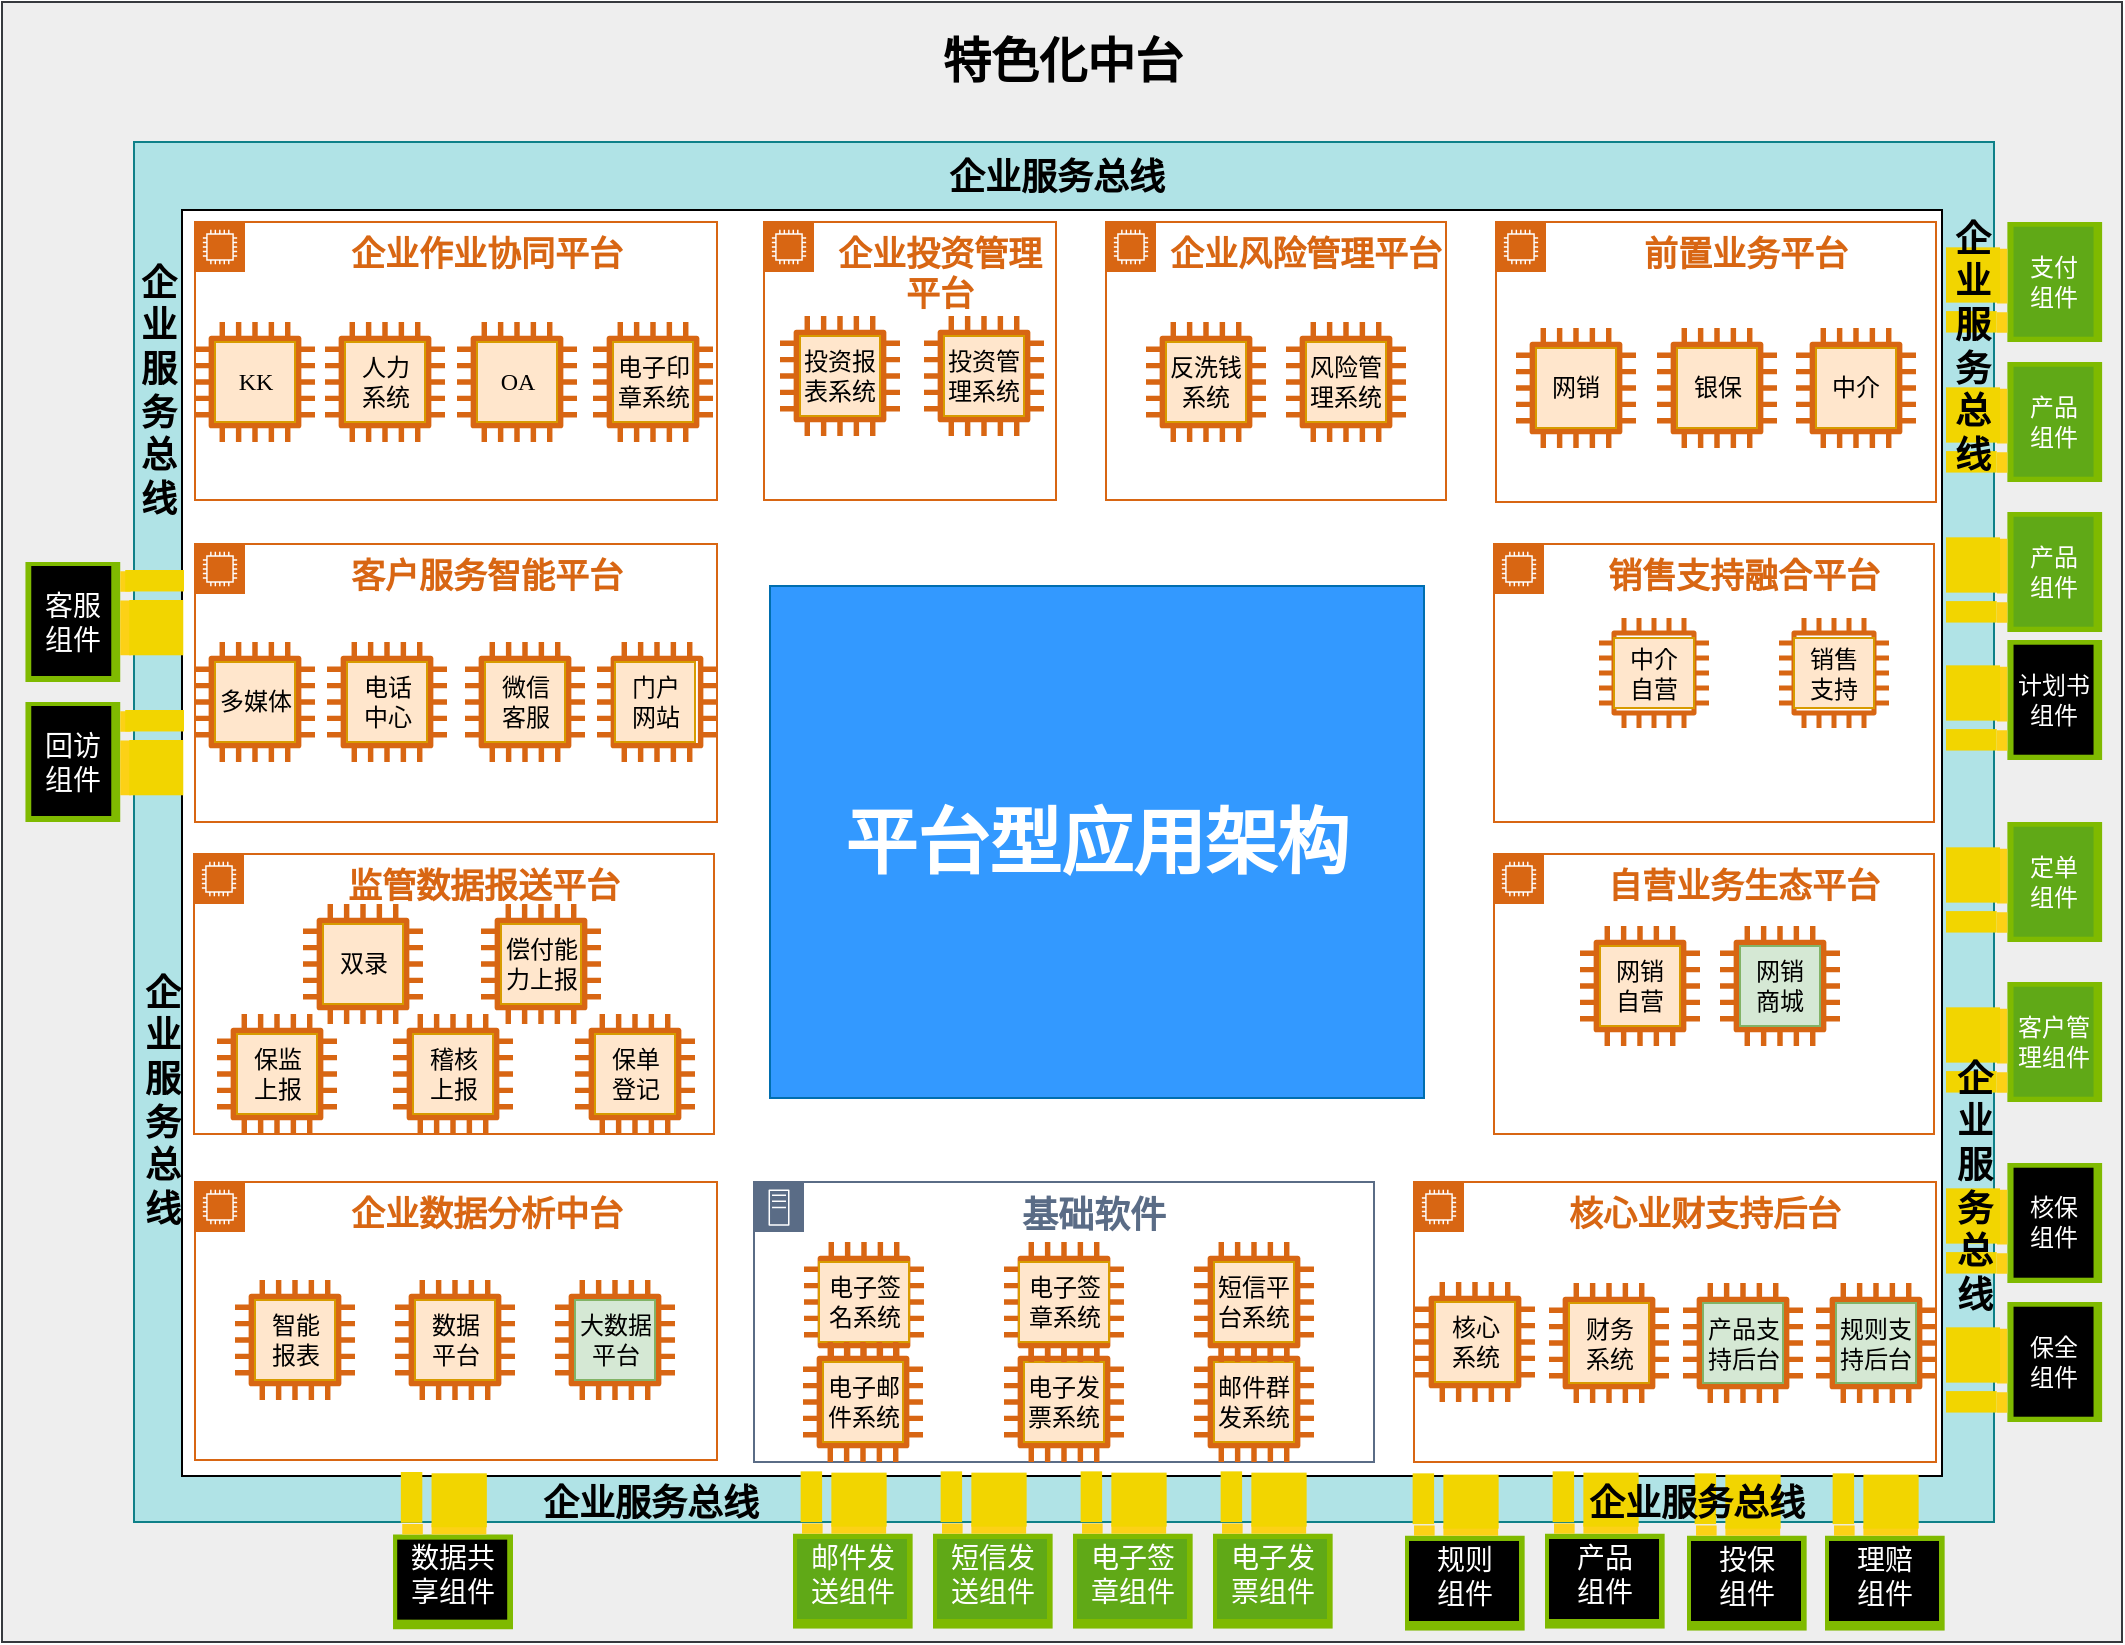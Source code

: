 <mxfile version="14.1.8" type="github">
  <diagram id="sYKwXVKbv2uJBlUBfK5V" name="第 1 页">
    <mxGraphModel dx="1520" dy="872" grid="1" gridSize="10" guides="1" tooltips="1" connect="0" arrows="1" fold="1" page="1" pageScale="1" pageWidth="1600" pageHeight="900" math="0" shadow="0">
      <root>
        <mxCell id="0" />
        <mxCell id="1" parent="0" />
        <mxCell id="cvLDwklnUyzjiHEsLTep-539" value="" style="rounded=0;whiteSpace=wrap;html=1;strokeWidth=1;fillColor=#eeeeee;strokeColor=#36393d;" vertex="1" parent="1">
          <mxGeometry x="134" y="20" width="1060" height="820" as="geometry" />
        </mxCell>
        <mxCell id="cvLDwklnUyzjiHEsLTep-346" value="" style="rounded=0;whiteSpace=wrap;html=1;fillColor=#b0e3e6;strokeColor=#0e8088;" vertex="1" parent="1">
          <mxGeometry x="200" y="90" width="930" height="690" as="geometry" />
        </mxCell>
        <mxCell id="cvLDwklnUyzjiHEsLTep-184" value="" style="verticalLabelPosition=bottom;verticalAlign=top;html=1;shape=mxgraph.basic.rect;fillColor2=none;strokeWidth=1;size=20;indent=5;" vertex="1" parent="1">
          <mxGeometry x="224" y="124" width="880" height="633" as="geometry" />
        </mxCell>
        <mxCell id="cvLDwklnUyzjiHEsLTep-337" value="" style="group" vertex="1" connectable="0" parent="1">
          <mxGeometry x="230.5" y="291" width="261" height="139" as="geometry" />
        </mxCell>
        <mxCell id="cvLDwklnUyzjiHEsLTep-235" value="&lt;b&gt;&lt;font style=&quot;font-size: 17px&quot;&gt;客户服务智能平台&lt;/font&gt;&lt;/b&gt;" style="points=[[0,0],[0.25,0],[0.5,0],[0.75,0],[1,0],[1,0.25],[1,0.5],[1,0.75],[1,1],[0.75,1],[0.5,1],[0.25,1],[0,1],[0,0.75],[0,0.5],[0,0.25]];outlineConnect=0;gradientColor=none;html=1;whiteSpace=wrap;fontSize=12;fontStyle=0;shape=mxgraph.aws4.group;grIcon=mxgraph.aws4.group_ec2_instance_contents;strokeColor=#D86613;fillColor=none;verticalAlign=top;align=center;spacingLeft=30;fontColor=#D86613;dashed=0;" vertex="1" parent="cvLDwklnUyzjiHEsLTep-337">
          <mxGeometry width="261" height="139" as="geometry" />
        </mxCell>
        <mxCell id="cvLDwklnUyzjiHEsLTep-243" value="" style="group" vertex="1" connectable="0" parent="cvLDwklnUyzjiHEsLTep-337">
          <mxGeometry y="49" width="60" height="60" as="geometry" />
        </mxCell>
        <mxCell id="cvLDwklnUyzjiHEsLTep-244" value="" style="outlineConnect=0;fontColor=#232F3E;gradientColor=none;fillColor=#D86613;strokeColor=none;dashed=0;verticalLabelPosition=bottom;verticalAlign=top;align=center;html=1;fontSize=12;fontStyle=0;aspect=fixed;pointerEvents=1;shape=mxgraph.aws4.instance2;labelBackgroundColor=none;" vertex="1" parent="cvLDwklnUyzjiHEsLTep-243">
          <mxGeometry width="60" height="60" as="geometry" />
        </mxCell>
        <mxCell id="cvLDwklnUyzjiHEsLTep-245" value="多媒体" style="whiteSpace=wrap;html=1;labelBackgroundColor=none;fontFamily=Comic Sans MS;fillColor=#ffe6cc;strokeColor=#d79b00;" vertex="1" parent="cvLDwklnUyzjiHEsLTep-243">
          <mxGeometry x="10" y="10" width="40" height="40" as="geometry" />
        </mxCell>
        <mxCell id="cvLDwklnUyzjiHEsLTep-246" value="" style="group" vertex="1" connectable="0" parent="cvLDwklnUyzjiHEsLTep-337">
          <mxGeometry x="66" y="49" width="60" height="60" as="geometry" />
        </mxCell>
        <mxCell id="cvLDwklnUyzjiHEsLTep-247" value="" style="outlineConnect=0;fontColor=#232F3E;gradientColor=none;fillColor=#D86613;strokeColor=none;dashed=0;verticalLabelPosition=bottom;verticalAlign=top;align=center;html=1;fontSize=12;fontStyle=0;aspect=fixed;pointerEvents=1;shape=mxgraph.aws4.instance2;labelBackgroundColor=none;" vertex="1" parent="cvLDwklnUyzjiHEsLTep-246">
          <mxGeometry width="60" height="60" as="geometry" />
        </mxCell>
        <mxCell id="cvLDwklnUyzjiHEsLTep-248" value="电话&lt;br&gt;中心" style="whiteSpace=wrap;html=1;labelBackgroundColor=none;fontFamily=Comic Sans MS;fillColor=#ffe6cc;strokeColor=#d79b00;" vertex="1" parent="cvLDwklnUyzjiHEsLTep-246">
          <mxGeometry x="10" y="10" width="40" height="40" as="geometry" />
        </mxCell>
        <mxCell id="cvLDwklnUyzjiHEsLTep-249" value="" style="group" vertex="1" connectable="0" parent="cvLDwklnUyzjiHEsLTep-337">
          <mxGeometry x="135" y="49" width="60" height="60" as="geometry" />
        </mxCell>
        <mxCell id="cvLDwklnUyzjiHEsLTep-250" value="" style="outlineConnect=0;fontColor=#232F3E;gradientColor=none;fillColor=#D86613;strokeColor=none;dashed=0;verticalLabelPosition=bottom;verticalAlign=top;align=center;html=1;fontSize=12;fontStyle=0;aspect=fixed;pointerEvents=1;shape=mxgraph.aws4.instance2;labelBackgroundColor=none;" vertex="1" parent="cvLDwklnUyzjiHEsLTep-249">
          <mxGeometry width="60" height="60" as="geometry" />
        </mxCell>
        <mxCell id="cvLDwklnUyzjiHEsLTep-251" value="微信&lt;br&gt;客服&lt;br&gt;" style="whiteSpace=wrap;html=1;labelBackgroundColor=none;fontFamily=Comic Sans MS;fillColor=#ffe6cc;strokeColor=#d79b00;" vertex="1" parent="cvLDwklnUyzjiHEsLTep-249">
          <mxGeometry x="10" y="10" width="40" height="40" as="geometry" />
        </mxCell>
        <mxCell id="cvLDwklnUyzjiHEsLTep-252" value="" style="group" vertex="1" connectable="0" parent="cvLDwklnUyzjiHEsLTep-337">
          <mxGeometry x="201" y="49" width="60" height="60" as="geometry" />
        </mxCell>
        <mxCell id="cvLDwklnUyzjiHEsLTep-253" value="" style="outlineConnect=0;fontColor=#232F3E;gradientColor=none;fillColor=#D86613;strokeColor=none;dashed=0;verticalLabelPosition=bottom;verticalAlign=top;align=center;html=1;fontSize=12;fontStyle=0;aspect=fixed;pointerEvents=1;shape=mxgraph.aws4.instance2;labelBackgroundColor=none;" vertex="1" parent="cvLDwklnUyzjiHEsLTep-252">
          <mxGeometry width="60" height="60" as="geometry" />
        </mxCell>
        <mxCell id="cvLDwklnUyzjiHEsLTep-254" value="门户&lt;br&gt;网站" style="whiteSpace=wrap;html=1;labelBackgroundColor=none;fontFamily=Comic Sans MS;fillColor=#ffe6cc;strokeColor=#d79b00;" vertex="1" parent="cvLDwklnUyzjiHEsLTep-252">
          <mxGeometry x="9" y="10" width="40" height="40" as="geometry" />
        </mxCell>
        <mxCell id="cvLDwklnUyzjiHEsLTep-338" value="" style="group" vertex="1" connectable="0" parent="1">
          <mxGeometry x="230.5" y="610" width="261" height="139" as="geometry" />
        </mxCell>
        <mxCell id="cvLDwklnUyzjiHEsLTep-236" value="&lt;b&gt;&lt;font style=&quot;font-size: 17px&quot;&gt;企业数据分析中台&lt;/font&gt;&lt;/b&gt;" style="points=[[0,0],[0.25,0],[0.5,0],[0.75,0],[1,0],[1,0.25],[1,0.5],[1,0.75],[1,1],[0.75,1],[0.5,1],[0.25,1],[0,1],[0,0.75],[0,0.5],[0,0.25]];outlineConnect=0;gradientColor=none;html=1;whiteSpace=wrap;fontSize=12;fontStyle=0;shape=mxgraph.aws4.group;grIcon=mxgraph.aws4.group_ec2_instance_contents;strokeColor=#D86613;fillColor=none;verticalAlign=top;align=center;spacingLeft=30;fontColor=#D86613;dashed=0;" vertex="1" parent="cvLDwklnUyzjiHEsLTep-338">
          <mxGeometry width="261" height="139" as="geometry" />
        </mxCell>
        <mxCell id="cvLDwklnUyzjiHEsLTep-255" value="" style="group" vertex="1" connectable="0" parent="cvLDwklnUyzjiHEsLTep-338">
          <mxGeometry x="20" y="49" width="60" height="60" as="geometry" />
        </mxCell>
        <mxCell id="cvLDwklnUyzjiHEsLTep-256" value="" style="outlineConnect=0;fontColor=#232F3E;gradientColor=none;fillColor=#D86613;strokeColor=none;dashed=0;verticalLabelPosition=bottom;verticalAlign=top;align=center;html=1;fontSize=12;fontStyle=0;aspect=fixed;pointerEvents=1;shape=mxgraph.aws4.instance2;labelBackgroundColor=none;" vertex="1" parent="cvLDwklnUyzjiHEsLTep-255">
          <mxGeometry width="60" height="60" as="geometry" />
        </mxCell>
        <mxCell id="cvLDwklnUyzjiHEsLTep-257" value="智能&lt;br&gt;报表" style="whiteSpace=wrap;html=1;labelBackgroundColor=none;fontFamily=Comic Sans MS;fillColor=#ffe6cc;strokeColor=#d79b00;" vertex="1" parent="cvLDwklnUyzjiHEsLTep-255">
          <mxGeometry x="10" y="10" width="40" height="40" as="geometry" />
        </mxCell>
        <mxCell id="cvLDwklnUyzjiHEsLTep-258" value="" style="group" vertex="1" connectable="0" parent="cvLDwklnUyzjiHEsLTep-338">
          <mxGeometry x="100" y="49" width="60" height="60" as="geometry" />
        </mxCell>
        <mxCell id="cvLDwklnUyzjiHEsLTep-259" value="" style="outlineConnect=0;fontColor=#232F3E;gradientColor=none;fillColor=#D86613;strokeColor=none;dashed=0;verticalLabelPosition=bottom;verticalAlign=top;align=center;html=1;fontSize=12;fontStyle=0;aspect=fixed;pointerEvents=1;shape=mxgraph.aws4.instance2;labelBackgroundColor=none;" vertex="1" parent="cvLDwklnUyzjiHEsLTep-258">
          <mxGeometry width="60" height="60" as="geometry" />
        </mxCell>
        <mxCell id="cvLDwklnUyzjiHEsLTep-260" value="数据&lt;br&gt;平台" style="whiteSpace=wrap;html=1;labelBackgroundColor=none;fontFamily=Comic Sans MS;fillColor=#ffe6cc;strokeColor=#d79b00;" vertex="1" parent="cvLDwklnUyzjiHEsLTep-258">
          <mxGeometry x="10" y="10" width="40" height="40" as="geometry" />
        </mxCell>
        <mxCell id="cvLDwklnUyzjiHEsLTep-267" value="" style="group" vertex="1" connectable="0" parent="cvLDwklnUyzjiHEsLTep-338">
          <mxGeometry x="180" y="49" width="60" height="60" as="geometry" />
        </mxCell>
        <mxCell id="cvLDwklnUyzjiHEsLTep-268" value="" style="outlineConnect=0;fontColor=#232F3E;gradientColor=none;fillColor=#D86613;strokeColor=none;dashed=0;verticalLabelPosition=bottom;verticalAlign=top;align=center;html=1;fontSize=12;fontStyle=0;aspect=fixed;pointerEvents=1;shape=mxgraph.aws4.instance2;labelBackgroundColor=none;" vertex="1" parent="cvLDwklnUyzjiHEsLTep-267">
          <mxGeometry width="60" height="60" as="geometry" />
        </mxCell>
        <mxCell id="cvLDwklnUyzjiHEsLTep-269" value="大数据&lt;br&gt;平台" style="whiteSpace=wrap;html=1;labelBackgroundColor=none;fontFamily=Comic Sans MS;fillColor=#d5e8d4;strokeColor=#82b366;" vertex="1" parent="cvLDwklnUyzjiHEsLTep-267">
          <mxGeometry x="10" y="10" width="40" height="40" as="geometry" />
        </mxCell>
        <mxCell id="cvLDwklnUyzjiHEsLTep-340" value="" style="group" vertex="1" connectable="0" parent="1">
          <mxGeometry x="515" y="130" width="146" height="139" as="geometry" />
        </mxCell>
        <mxCell id="cvLDwklnUyzjiHEsLTep-272" value="&lt;b&gt;&lt;font style=&quot;font-size: 17px&quot;&gt;企业投资管理平台&lt;/font&gt;&lt;/b&gt;" style="points=[[0,0],[0.25,0],[0.5,0],[0.75,0],[1,0],[1,0.25],[1,0.5],[1,0.75],[1,1],[0.75,1],[0.5,1],[0.25,1],[0,1],[0,0.75],[0,0.5],[0,0.25]];outlineConnect=0;gradientColor=none;html=1;whiteSpace=wrap;fontSize=12;fontStyle=0;shape=mxgraph.aws4.group;grIcon=mxgraph.aws4.group_ec2_instance_contents;strokeColor=#D86613;fillColor=none;verticalAlign=top;align=center;spacingLeft=30;fontColor=#D86613;dashed=0;" vertex="1" parent="cvLDwklnUyzjiHEsLTep-340">
          <mxGeometry width="146" height="139" as="geometry" />
        </mxCell>
        <mxCell id="cvLDwklnUyzjiHEsLTep-298" value="" style="group" vertex="1" connectable="0" parent="cvLDwklnUyzjiHEsLTep-340">
          <mxGeometry x="8" y="47" width="60" height="60" as="geometry" />
        </mxCell>
        <mxCell id="cvLDwklnUyzjiHEsLTep-299" value="" style="outlineConnect=0;fontColor=#232F3E;gradientColor=none;fillColor=#D86613;strokeColor=none;dashed=0;verticalLabelPosition=bottom;verticalAlign=top;align=center;html=1;fontSize=12;fontStyle=0;aspect=fixed;pointerEvents=1;shape=mxgraph.aws4.instance2;labelBackgroundColor=none;" vertex="1" parent="cvLDwklnUyzjiHEsLTep-298">
          <mxGeometry width="60" height="60" as="geometry" />
        </mxCell>
        <mxCell id="cvLDwklnUyzjiHEsLTep-300" value="投资报表系统" style="whiteSpace=wrap;html=1;labelBackgroundColor=none;fontFamily=Comic Sans MS;fillColor=#ffe6cc;strokeColor=#d79b00;align=center;" vertex="1" parent="cvLDwklnUyzjiHEsLTep-298">
          <mxGeometry x="10" y="10" width="40" height="40" as="geometry" />
        </mxCell>
        <mxCell id="cvLDwklnUyzjiHEsLTep-301" value="" style="group" vertex="1" connectable="0" parent="cvLDwklnUyzjiHEsLTep-340">
          <mxGeometry x="80" y="47" width="60" height="60" as="geometry" />
        </mxCell>
        <mxCell id="cvLDwklnUyzjiHEsLTep-302" value="" style="outlineConnect=0;fontColor=#232F3E;gradientColor=none;fillColor=#D86613;strokeColor=none;dashed=0;verticalLabelPosition=bottom;verticalAlign=top;align=center;html=1;fontSize=12;fontStyle=0;aspect=fixed;pointerEvents=1;shape=mxgraph.aws4.instance2;labelBackgroundColor=none;" vertex="1" parent="cvLDwklnUyzjiHEsLTep-301">
          <mxGeometry width="60" height="60" as="geometry" />
        </mxCell>
        <mxCell id="cvLDwklnUyzjiHEsLTep-303" value="投资管理系统" style="whiteSpace=wrap;html=1;labelBackgroundColor=none;fontFamily=Comic Sans MS;fillColor=#ffe6cc;strokeColor=#d79b00;align=center;" vertex="1" parent="cvLDwklnUyzjiHEsLTep-301">
          <mxGeometry x="10" y="10" width="40" height="40" as="geometry" />
        </mxCell>
        <mxCell id="cvLDwklnUyzjiHEsLTep-341" value="" style="group" vertex="1" connectable="0" parent="1">
          <mxGeometry x="686" y="130" width="170" height="139" as="geometry" />
        </mxCell>
        <mxCell id="cvLDwklnUyzjiHEsLTep-273" value="&lt;b&gt;&lt;font style=&quot;font-size: 17px&quot;&gt;企业风险管理平台&lt;/font&gt;&lt;/b&gt;" style="points=[[0,0],[0.25,0],[0.5,0],[0.75,0],[1,0],[1,0.25],[1,0.5],[1,0.75],[1,1],[0.75,1],[0.5,1],[0.25,1],[0,1],[0,0.75],[0,0.5],[0,0.25]];outlineConnect=0;gradientColor=none;html=1;whiteSpace=wrap;fontSize=12;fontStyle=0;shape=mxgraph.aws4.group;grIcon=mxgraph.aws4.group_ec2_instance_contents;strokeColor=#D86613;fillColor=none;verticalAlign=top;align=center;spacingLeft=30;fontColor=#D86613;dashed=0;" vertex="1" parent="cvLDwklnUyzjiHEsLTep-341">
          <mxGeometry width="170" height="139" as="geometry" />
        </mxCell>
        <mxCell id="cvLDwklnUyzjiHEsLTep-304" value="" style="group" vertex="1" connectable="0" parent="cvLDwklnUyzjiHEsLTep-341">
          <mxGeometry x="20" y="50" width="60" height="60" as="geometry" />
        </mxCell>
        <mxCell id="cvLDwklnUyzjiHEsLTep-305" value="" style="outlineConnect=0;fontColor=#232F3E;gradientColor=none;fillColor=#D86613;strokeColor=none;dashed=0;verticalLabelPosition=bottom;verticalAlign=top;align=center;html=1;fontSize=12;fontStyle=0;aspect=fixed;pointerEvents=1;shape=mxgraph.aws4.instance2;labelBackgroundColor=none;" vertex="1" parent="cvLDwklnUyzjiHEsLTep-304">
          <mxGeometry width="60" height="60" as="geometry" />
        </mxCell>
        <mxCell id="cvLDwklnUyzjiHEsLTep-306" value="反洗钱系统" style="whiteSpace=wrap;html=1;labelBackgroundColor=none;fontFamily=Comic Sans MS;fillColor=#ffe6cc;strokeColor=#d79b00;align=center;" vertex="1" parent="cvLDwklnUyzjiHEsLTep-304">
          <mxGeometry x="10" y="10" width="40" height="40" as="geometry" />
        </mxCell>
        <mxCell id="cvLDwklnUyzjiHEsLTep-307" value="" style="group" vertex="1" connectable="0" parent="cvLDwklnUyzjiHEsLTep-341">
          <mxGeometry x="90" y="50" width="60" height="60" as="geometry" />
        </mxCell>
        <mxCell id="cvLDwklnUyzjiHEsLTep-308" value="" style="outlineConnect=0;fontColor=#232F3E;gradientColor=none;fillColor=#D86613;strokeColor=none;dashed=0;verticalLabelPosition=bottom;verticalAlign=top;align=center;html=1;fontSize=12;fontStyle=0;aspect=fixed;pointerEvents=1;shape=mxgraph.aws4.instance2;labelBackgroundColor=none;" vertex="1" parent="cvLDwklnUyzjiHEsLTep-307">
          <mxGeometry width="60" height="60" as="geometry" />
        </mxCell>
        <mxCell id="cvLDwklnUyzjiHEsLTep-309" value="风险管理系统" style="whiteSpace=wrap;html=1;labelBackgroundColor=none;fontFamily=Comic Sans MS;fillColor=#ffe6cc;strokeColor=#d79b00;align=center;" vertex="1" parent="cvLDwklnUyzjiHEsLTep-307">
          <mxGeometry x="10" y="10" width="40" height="40" as="geometry" />
        </mxCell>
        <mxCell id="cvLDwklnUyzjiHEsLTep-342" value="" style="group" vertex="1" connectable="0" parent="1">
          <mxGeometry x="230.5" y="130" width="261" height="139" as="geometry" />
        </mxCell>
        <mxCell id="cvLDwklnUyzjiHEsLTep-271" value="&lt;b&gt;&lt;font style=&quot;font-size: 17px&quot;&gt;企业作业协同平台&lt;/font&gt;&lt;/b&gt;" style="points=[[0,0],[0.25,0],[0.5,0],[0.75,0],[1,0],[1,0.25],[1,0.5],[1,0.75],[1,1],[0.75,1],[0.5,1],[0.25,1],[0,1],[0,0.75],[0,0.5],[0,0.25]];outlineConnect=0;gradientColor=none;html=1;whiteSpace=wrap;fontSize=12;fontStyle=0;shape=mxgraph.aws4.group;grIcon=mxgraph.aws4.group_ec2_instance_contents;strokeColor=#D86613;fillColor=none;verticalAlign=top;align=center;spacingLeft=30;fontColor=#D86613;dashed=0;" vertex="1" parent="cvLDwklnUyzjiHEsLTep-342">
          <mxGeometry width="261" height="139" as="geometry" />
        </mxCell>
        <mxCell id="cvLDwklnUyzjiHEsLTep-289" value="" style="group" vertex="1" connectable="0" parent="cvLDwklnUyzjiHEsLTep-342">
          <mxGeometry y="50" width="60" height="60" as="geometry" />
        </mxCell>
        <mxCell id="cvLDwklnUyzjiHEsLTep-290" value="" style="outlineConnect=0;fontColor=#232F3E;gradientColor=none;fillColor=#D86613;strokeColor=none;dashed=0;verticalLabelPosition=bottom;verticalAlign=top;align=center;html=1;fontSize=12;fontStyle=0;aspect=fixed;pointerEvents=1;shape=mxgraph.aws4.instance2;labelBackgroundColor=none;" vertex="1" parent="cvLDwklnUyzjiHEsLTep-289">
          <mxGeometry width="60" height="60" as="geometry" />
        </mxCell>
        <mxCell id="cvLDwklnUyzjiHEsLTep-291" value="KK" style="whiteSpace=wrap;html=1;labelBackgroundColor=none;fontFamily=Comic Sans MS;fillColor=#ffe6cc;strokeColor=#d79b00;align=center;" vertex="1" parent="cvLDwklnUyzjiHEsLTep-289">
          <mxGeometry x="10" y="10" width="40" height="40" as="geometry" />
        </mxCell>
        <mxCell id="cvLDwklnUyzjiHEsLTep-292" value="" style="group" vertex="1" connectable="0" parent="cvLDwklnUyzjiHEsLTep-342">
          <mxGeometry x="65" y="50" width="60" height="60" as="geometry" />
        </mxCell>
        <mxCell id="cvLDwklnUyzjiHEsLTep-293" value="" style="outlineConnect=0;fontColor=#232F3E;gradientColor=none;fillColor=#D86613;strokeColor=none;dashed=0;verticalLabelPosition=bottom;verticalAlign=top;align=center;html=1;fontSize=12;fontStyle=0;aspect=fixed;pointerEvents=1;shape=mxgraph.aws4.instance2;labelBackgroundColor=none;" vertex="1" parent="cvLDwklnUyzjiHEsLTep-292">
          <mxGeometry width="60" height="60" as="geometry" />
        </mxCell>
        <mxCell id="cvLDwklnUyzjiHEsLTep-294" value="人力&lt;br&gt;系统" style="whiteSpace=wrap;html=1;labelBackgroundColor=none;fontFamily=Comic Sans MS;fillColor=#ffe6cc;strokeColor=#d79b00;align=center;" vertex="1" parent="cvLDwklnUyzjiHEsLTep-292">
          <mxGeometry x="10" y="10" width="40" height="40" as="geometry" />
        </mxCell>
        <mxCell id="cvLDwklnUyzjiHEsLTep-295" value="" style="group" vertex="1" connectable="0" parent="cvLDwklnUyzjiHEsLTep-342">
          <mxGeometry x="131" y="50" width="60" height="60" as="geometry" />
        </mxCell>
        <mxCell id="cvLDwklnUyzjiHEsLTep-296" value="" style="outlineConnect=0;fontColor=#232F3E;gradientColor=none;fillColor=#D86613;strokeColor=none;dashed=0;verticalLabelPosition=bottom;verticalAlign=top;align=center;html=1;fontSize=12;fontStyle=0;aspect=fixed;pointerEvents=1;shape=mxgraph.aws4.instance2;labelBackgroundColor=none;" vertex="1" parent="cvLDwklnUyzjiHEsLTep-295">
          <mxGeometry width="60" height="60" as="geometry" />
        </mxCell>
        <mxCell id="cvLDwklnUyzjiHEsLTep-297" value="OA" style="whiteSpace=wrap;html=1;labelBackgroundColor=none;fontFamily=Comic Sans MS;fillColor=#ffe6cc;strokeColor=#d79b00;align=center;" vertex="1" parent="cvLDwklnUyzjiHEsLTep-295">
          <mxGeometry x="10" y="10" width="40" height="40" as="geometry" />
        </mxCell>
        <mxCell id="cvLDwklnUyzjiHEsLTep-310" value="" style="group" vertex="1" connectable="0" parent="cvLDwklnUyzjiHEsLTep-342">
          <mxGeometry x="199" y="50" width="60" height="60" as="geometry" />
        </mxCell>
        <mxCell id="cvLDwklnUyzjiHEsLTep-311" value="" style="outlineConnect=0;fontColor=#232F3E;gradientColor=none;fillColor=#D86613;strokeColor=none;dashed=0;verticalLabelPosition=bottom;verticalAlign=top;align=center;html=1;fontSize=12;fontStyle=0;aspect=fixed;pointerEvents=1;shape=mxgraph.aws4.instance2;labelBackgroundColor=none;" vertex="1" parent="cvLDwklnUyzjiHEsLTep-310">
          <mxGeometry width="60" height="60" as="geometry" />
        </mxCell>
        <mxCell id="cvLDwklnUyzjiHEsLTep-312" value="电子印章系统" style="whiteSpace=wrap;html=1;labelBackgroundColor=none;fontFamily=Comic Sans MS;fillColor=#ffe6cc;strokeColor=#d79b00;align=center;" vertex="1" parent="cvLDwklnUyzjiHEsLTep-310">
          <mxGeometry x="10" y="10" width="40" height="40" as="geometry" />
        </mxCell>
        <mxCell id="cvLDwklnUyzjiHEsLTep-313" value="&lt;font style=&quot;font-size: 18px&quot;&gt;&lt;b&gt;基础软件&lt;/b&gt;&lt;/font&gt;" style="points=[[0,0],[0.25,0],[0.5,0],[0.75,0],[1,0],[1,0.25],[1,0.5],[1,0.75],[1,1],[0.75,1],[0.5,1],[0.25,1],[0,1],[0,0.75],[0,0.5],[0,0.25]];outlineConnect=0;gradientColor=none;html=1;whiteSpace=wrap;fontSize=12;fontStyle=0;shape=mxgraph.aws4.group;grIcon=mxgraph.aws4.group_on_premise;strokeColor=#5A6C86;fillColor=none;verticalAlign=top;align=center;spacingLeft=30;fontColor=#5A6C86;dashed=0;labelBackgroundColor=none;" vertex="1" parent="1">
          <mxGeometry x="510" y="610" width="310" height="140" as="geometry" />
        </mxCell>
        <mxCell id="cvLDwklnUyzjiHEsLTep-314" value="" style="group" vertex="1" connectable="0" parent="1">
          <mxGeometry x="635" y="690" width="60" height="60" as="geometry" />
        </mxCell>
        <mxCell id="cvLDwklnUyzjiHEsLTep-315" value="" style="outlineConnect=0;fontColor=#232F3E;gradientColor=none;fillColor=#D86613;strokeColor=none;dashed=0;verticalLabelPosition=bottom;verticalAlign=top;align=center;html=1;fontSize=12;fontStyle=0;aspect=fixed;pointerEvents=1;shape=mxgraph.aws4.instance2;labelBackgroundColor=none;" vertex="1" parent="cvLDwklnUyzjiHEsLTep-314">
          <mxGeometry width="60" height="60" as="geometry" />
        </mxCell>
        <mxCell id="cvLDwklnUyzjiHEsLTep-316" value="电子发票系统" style="whiteSpace=wrap;html=1;labelBackgroundColor=none;fontFamily=Comic Sans MS;fillColor=#ffe6cc;strokeColor=#d79b00;align=center;" vertex="1" parent="cvLDwklnUyzjiHEsLTep-314">
          <mxGeometry x="10" y="10" width="40" height="40" as="geometry" />
        </mxCell>
        <mxCell id="cvLDwklnUyzjiHEsLTep-317" value="" style="group" vertex="1" connectable="0" parent="1">
          <mxGeometry x="730" y="690" width="60" height="60" as="geometry" />
        </mxCell>
        <mxCell id="cvLDwklnUyzjiHEsLTep-318" value="" style="outlineConnect=0;fontColor=#232F3E;gradientColor=none;fillColor=#D86613;strokeColor=none;dashed=0;verticalLabelPosition=bottom;verticalAlign=top;align=center;html=1;fontSize=12;fontStyle=0;aspect=fixed;pointerEvents=1;shape=mxgraph.aws4.instance2;labelBackgroundColor=none;" vertex="1" parent="cvLDwklnUyzjiHEsLTep-317">
          <mxGeometry width="60" height="60" as="geometry" />
        </mxCell>
        <mxCell id="cvLDwklnUyzjiHEsLTep-319" value="邮件群发系统" style="whiteSpace=wrap;html=1;labelBackgroundColor=none;fontFamily=Comic Sans MS;fillColor=#ffe6cc;strokeColor=#d79b00;align=center;" vertex="1" parent="cvLDwklnUyzjiHEsLTep-317">
          <mxGeometry x="10" y="10" width="40" height="40" as="geometry" />
        </mxCell>
        <mxCell id="cvLDwklnUyzjiHEsLTep-320" value="" style="group" vertex="1" connectable="0" parent="1">
          <mxGeometry x="532.5" y="640" width="65" height="60" as="geometry" />
        </mxCell>
        <mxCell id="cvLDwklnUyzjiHEsLTep-321" value="" style="outlineConnect=0;fontColor=#232F3E;gradientColor=none;fillColor=#D86613;strokeColor=none;dashed=0;verticalLabelPosition=bottom;verticalAlign=top;align=center;html=1;fontSize=12;fontStyle=0;aspect=fixed;pointerEvents=1;shape=mxgraph.aws4.instance2;labelBackgroundColor=none;" vertex="1" parent="cvLDwklnUyzjiHEsLTep-320">
          <mxGeometry width="65" height="60" as="geometry" />
        </mxCell>
        <mxCell id="cvLDwklnUyzjiHEsLTep-322" value="电子签名系统" style="whiteSpace=wrap;html=1;labelBackgroundColor=none;fontFamily=Comic Sans MS;fillColor=#ffe6cc;strokeColor=#d79b00;align=center;" vertex="1" parent="cvLDwklnUyzjiHEsLTep-320">
          <mxGeometry x="10" y="10" width="45" height="40" as="geometry" />
        </mxCell>
        <mxCell id="cvLDwklnUyzjiHEsLTep-323" value="" style="group" vertex="1" connectable="0" parent="1">
          <mxGeometry x="632.5" y="640" width="65" height="60" as="geometry" />
        </mxCell>
        <mxCell id="cvLDwklnUyzjiHEsLTep-324" value="" style="outlineConnect=0;fontColor=#232F3E;gradientColor=none;fillColor=#D86613;strokeColor=none;dashed=0;verticalLabelPosition=bottom;verticalAlign=top;align=center;html=1;fontSize=12;fontStyle=0;aspect=fixed;pointerEvents=1;shape=mxgraph.aws4.instance2;labelBackgroundColor=none;" vertex="1" parent="cvLDwklnUyzjiHEsLTep-323">
          <mxGeometry width="65" height="60" as="geometry" />
        </mxCell>
        <mxCell id="cvLDwklnUyzjiHEsLTep-325" value="电子签章系统" style="whiteSpace=wrap;html=1;labelBackgroundColor=none;fontFamily=Comic Sans MS;fillColor=#ffe6cc;strokeColor=#d79b00;align=center;" vertex="1" parent="cvLDwklnUyzjiHEsLTep-323">
          <mxGeometry x="10" y="10" width="45" height="40" as="geometry" />
        </mxCell>
        <mxCell id="cvLDwklnUyzjiHEsLTep-326" value="" style="group" vertex="1" connectable="0" parent="1">
          <mxGeometry x="730" y="640" width="60" height="60" as="geometry" />
        </mxCell>
        <mxCell id="cvLDwklnUyzjiHEsLTep-327" value="" style="outlineConnect=0;fontColor=#232F3E;gradientColor=none;fillColor=#D86613;strokeColor=none;dashed=0;verticalLabelPosition=bottom;verticalAlign=top;align=center;html=1;fontSize=12;fontStyle=0;aspect=fixed;pointerEvents=1;shape=mxgraph.aws4.instance2;labelBackgroundColor=none;" vertex="1" parent="cvLDwklnUyzjiHEsLTep-326">
          <mxGeometry width="60" height="60" as="geometry" />
        </mxCell>
        <mxCell id="cvLDwklnUyzjiHEsLTep-328" value="短信平台系统" style="whiteSpace=wrap;html=1;labelBackgroundColor=none;fontFamily=Comic Sans MS;fillColor=#ffe6cc;strokeColor=#d79b00;align=center;" vertex="1" parent="cvLDwklnUyzjiHEsLTep-326">
          <mxGeometry x="10" y="10" width="40" height="40" as="geometry" />
        </mxCell>
        <mxCell id="cvLDwklnUyzjiHEsLTep-329" value="" style="group" vertex="1" connectable="0" parent="1">
          <mxGeometry x="534.5" y="690" width="60" height="60" as="geometry" />
        </mxCell>
        <mxCell id="cvLDwklnUyzjiHEsLTep-330" value="" style="outlineConnect=0;fontColor=#232F3E;gradientColor=none;fillColor=#D86613;strokeColor=none;dashed=0;verticalLabelPosition=bottom;verticalAlign=top;align=center;html=1;fontSize=12;fontStyle=0;aspect=fixed;pointerEvents=1;shape=mxgraph.aws4.instance2;labelBackgroundColor=none;" vertex="1" parent="cvLDwklnUyzjiHEsLTep-329">
          <mxGeometry width="60" height="60" as="geometry" />
        </mxCell>
        <mxCell id="cvLDwklnUyzjiHEsLTep-331" value="电子邮件系统" style="whiteSpace=wrap;html=1;labelBackgroundColor=none;fontFamily=Comic Sans MS;fillColor=#ffe6cc;strokeColor=#d79b00;align=center;" vertex="1" parent="cvLDwklnUyzjiHEsLTep-329">
          <mxGeometry x="10" y="10" width="40" height="40" as="geometry" />
        </mxCell>
        <mxCell id="cvLDwklnUyzjiHEsLTep-201" value="&lt;span style=&quot;font-size: 17px&quot;&gt;&lt;b&gt;前置业务平台&lt;/b&gt;&lt;/span&gt;" style="points=[[0,0],[0.25,0],[0.5,0],[0.75,0],[1,0],[1,0.25],[1,0.5],[1,0.75],[1,1],[0.75,1],[0.5,1],[0.25,1],[0,1],[0,0.75],[0,0.5],[0,0.25]];outlineConnect=0;gradientColor=none;html=1;whiteSpace=wrap;fontSize=12;fontStyle=0;shape=mxgraph.aws4.group;grIcon=mxgraph.aws4.group_ec2_instance_contents;strokeColor=#D86613;fillColor=none;verticalAlign=top;align=center;spacingLeft=30;fontColor=#D86613;dashed=0;rotation=0;" vertex="1" parent="1">
          <mxGeometry x="881" y="130" width="220" height="140" as="geometry" />
        </mxCell>
        <mxCell id="cvLDwklnUyzjiHEsLTep-208" value="" style="group" vertex="1" connectable="0" parent="1">
          <mxGeometry x="891" y="183" width="60" height="60" as="geometry" />
        </mxCell>
        <mxCell id="cvLDwklnUyzjiHEsLTep-209" value="" style="outlineConnect=0;fontColor=#232F3E;gradientColor=none;fillColor=#D86613;strokeColor=none;dashed=0;verticalLabelPosition=bottom;verticalAlign=top;align=center;html=1;fontSize=12;fontStyle=0;aspect=fixed;pointerEvents=1;shape=mxgraph.aws4.instance2;labelBackgroundColor=none;" vertex="1" parent="cvLDwklnUyzjiHEsLTep-208">
          <mxGeometry width="60" height="60" as="geometry" />
        </mxCell>
        <mxCell id="cvLDwklnUyzjiHEsLTep-210" value="网销" style="whiteSpace=wrap;html=1;labelBackgroundColor=none;fontFamily=Comic Sans MS;fillColor=#ffe6cc;strokeColor=#d79b00;" vertex="1" parent="cvLDwklnUyzjiHEsLTep-208">
          <mxGeometry x="10" y="10" width="40" height="40" as="geometry" />
        </mxCell>
        <mxCell id="cvLDwklnUyzjiHEsLTep-203" value="" style="outlineConnect=0;fontColor=#232F3E;gradientColor=none;fillColor=#D86613;strokeColor=none;dashed=0;verticalLabelPosition=bottom;verticalAlign=top;align=center;html=1;fontSize=12;fontStyle=0;aspect=fixed;pointerEvents=1;shape=mxgraph.aws4.instance2;labelBackgroundColor=none;" vertex="1" parent="1">
          <mxGeometry x="1031" y="183" width="60" height="60" as="geometry" />
        </mxCell>
        <mxCell id="cvLDwklnUyzjiHEsLTep-204" value="中介" style="whiteSpace=wrap;html=1;labelBackgroundColor=none;fontFamily=Comic Sans MS;fillColor=#ffe6cc;strokeColor=#d79b00;" vertex="1" parent="1">
          <mxGeometry x="1041" y="193" width="40" height="40" as="geometry" />
        </mxCell>
        <mxCell id="cvLDwklnUyzjiHEsLTep-205" value="" style="group;" vertex="1" connectable="0" parent="1">
          <mxGeometry x="961.5" y="183" width="60" height="60" as="geometry" />
        </mxCell>
        <mxCell id="cvLDwklnUyzjiHEsLTep-206" value="" style="outlineConnect=0;fontColor=#232F3E;gradientColor=none;fillColor=#D86613;strokeColor=none;dashed=0;verticalLabelPosition=bottom;verticalAlign=top;align=center;html=1;fontSize=12;fontStyle=0;aspect=fixed;pointerEvents=1;shape=mxgraph.aws4.instance2;labelBackgroundColor=none;" vertex="1" parent="cvLDwklnUyzjiHEsLTep-205">
          <mxGeometry width="60" height="60" as="geometry" />
        </mxCell>
        <mxCell id="cvLDwklnUyzjiHEsLTep-207" value="银保" style="whiteSpace=wrap;html=1;labelBackgroundColor=none;fontFamily=Comic Sans MS;fillColor=#ffe6cc;strokeColor=#d79b00;" vertex="1" parent="cvLDwklnUyzjiHEsLTep-205">
          <mxGeometry x="10" y="10" width="40" height="40" as="geometry" />
        </mxCell>
        <mxCell id="cvLDwklnUyzjiHEsLTep-234" value="&lt;b&gt;&lt;font style=&quot;font-size: 17px&quot;&gt;核心业财支持后台&lt;/font&gt;&lt;/b&gt;" style="points=[[0,0],[0.25,0],[0.5,0],[0.75,0],[1,0],[1,0.25],[1,0.5],[1,0.75],[1,1],[0.75,1],[0.5,1],[0.25,1],[0,1],[0,0.75],[0,0.5],[0,0.25]];outlineConnect=0;gradientColor=none;html=1;whiteSpace=wrap;fontSize=12;fontStyle=0;shape=mxgraph.aws4.group;grIcon=mxgraph.aws4.group_ec2_instance_contents;strokeColor=#D86613;fillColor=none;verticalAlign=top;align=center;spacingLeft=30;fontColor=#D86613;dashed=0;" vertex="1" parent="1">
          <mxGeometry x="840" y="610" width="261" height="140" as="geometry" />
        </mxCell>
        <mxCell id="cvLDwklnUyzjiHEsLTep-237" value="" style="group" vertex="1" connectable="0" parent="1">
          <mxGeometry x="840.5" y="660" width="60" height="60" as="geometry" />
        </mxCell>
        <mxCell id="cvLDwklnUyzjiHEsLTep-238" value="" style="outlineConnect=0;fontColor=#232F3E;gradientColor=none;fillColor=#D86613;strokeColor=none;dashed=0;verticalLabelPosition=bottom;verticalAlign=top;align=center;html=1;fontSize=12;fontStyle=0;aspect=fixed;pointerEvents=1;shape=mxgraph.aws4.instance2;labelBackgroundColor=none;" vertex="1" parent="cvLDwklnUyzjiHEsLTep-237">
          <mxGeometry width="60" height="60" as="geometry" />
        </mxCell>
        <mxCell id="cvLDwklnUyzjiHEsLTep-239" value="核心&lt;br&gt;系统" style="whiteSpace=wrap;html=1;labelBackgroundColor=none;fontFamily=Comic Sans MS;fillColor=#ffe6cc;strokeColor=#d79b00;" vertex="1" parent="cvLDwklnUyzjiHEsLTep-237">
          <mxGeometry x="10" y="10" width="40" height="40" as="geometry" />
        </mxCell>
        <mxCell id="cvLDwklnUyzjiHEsLTep-240" value="" style="group" vertex="1" connectable="0" parent="1">
          <mxGeometry x="907.5" y="660.5" width="60" height="60" as="geometry" />
        </mxCell>
        <mxCell id="cvLDwklnUyzjiHEsLTep-241" value="" style="outlineConnect=0;fontColor=#232F3E;gradientColor=none;fillColor=#D86613;strokeColor=none;dashed=0;verticalLabelPosition=bottom;verticalAlign=top;align=center;html=1;fontSize=12;fontStyle=0;aspect=fixed;pointerEvents=1;shape=mxgraph.aws4.instance2;labelBackgroundColor=none;" vertex="1" parent="cvLDwklnUyzjiHEsLTep-240">
          <mxGeometry width="60" height="60" as="geometry" />
        </mxCell>
        <mxCell id="cvLDwklnUyzjiHEsLTep-242" value="财务&lt;br&gt;系统" style="whiteSpace=wrap;html=1;labelBackgroundColor=none;fontFamily=Comic Sans MS;fillColor=#ffe6cc;strokeColor=#d79b00;" vertex="1" parent="cvLDwklnUyzjiHEsLTep-240">
          <mxGeometry x="10" y="10" width="40" height="40" as="geometry" />
        </mxCell>
        <mxCell id="cvLDwklnUyzjiHEsLTep-261" value="" style="group" vertex="1" connectable="0" parent="1">
          <mxGeometry x="974.5" y="660.5" width="60" height="60" as="geometry" />
        </mxCell>
        <mxCell id="cvLDwklnUyzjiHEsLTep-262" value="" style="outlineConnect=0;fontColor=#232F3E;gradientColor=none;fillColor=#D86613;strokeColor=none;dashed=0;verticalLabelPosition=bottom;verticalAlign=top;align=center;html=1;fontSize=12;fontStyle=0;aspect=fixed;pointerEvents=1;shape=mxgraph.aws4.instance2;labelBackgroundColor=none;" vertex="1" parent="cvLDwklnUyzjiHEsLTep-261">
          <mxGeometry width="60" height="60" as="geometry" />
        </mxCell>
        <mxCell id="cvLDwklnUyzjiHEsLTep-263" value="产品支持后台" style="whiteSpace=wrap;html=1;labelBackgroundColor=none;fontFamily=Comic Sans MS;fillColor=#d5e8d4;strokeColor=#82b366;" vertex="1" parent="cvLDwklnUyzjiHEsLTep-261">
          <mxGeometry x="10" y="10" width="40" height="40" as="geometry" />
        </mxCell>
        <mxCell id="cvLDwklnUyzjiHEsLTep-264" value="" style="group" vertex="1" connectable="0" parent="1">
          <mxGeometry x="1041" y="660.5" width="60" height="60" as="geometry" />
        </mxCell>
        <mxCell id="cvLDwklnUyzjiHEsLTep-265" value="" style="outlineConnect=0;fontColor=#232F3E;gradientColor=none;fillColor=#D86613;strokeColor=none;dashed=0;verticalLabelPosition=bottom;verticalAlign=top;align=center;html=1;fontSize=12;fontStyle=0;aspect=fixed;pointerEvents=1;shape=mxgraph.aws4.instance2;labelBackgroundColor=none;" vertex="1" parent="cvLDwklnUyzjiHEsLTep-264">
          <mxGeometry width="60" height="60" as="geometry" />
        </mxCell>
        <mxCell id="cvLDwklnUyzjiHEsLTep-266" value="规则支持后台" style="whiteSpace=wrap;html=1;labelBackgroundColor=none;fontFamily=Comic Sans MS;fillColor=#d5e8d4;strokeColor=#82b366;" vertex="1" parent="cvLDwklnUyzjiHEsLTep-264">
          <mxGeometry x="10" y="10" width="40" height="40" as="geometry" />
        </mxCell>
        <mxCell id="cvLDwklnUyzjiHEsLTep-213" value="&lt;b&gt;&lt;font style=&quot;font-size: 17px&quot;&gt;销售支持融合平台&lt;/font&gt;&lt;/b&gt;" style="points=[[0,0],[0.25,0],[0.5,0],[0.75,0],[1,0],[1,0.25],[1,0.5],[1,0.75],[1,1],[0.75,1],[0.5,1],[0.25,1],[0,1],[0,0.75],[0,0.5],[0,0.25]];outlineConnect=0;gradientColor=none;html=1;whiteSpace=wrap;fontSize=12;fontStyle=0;shape=mxgraph.aws4.group;grIcon=mxgraph.aws4.group_ec2_instance_contents;strokeColor=#D86613;fillColor=none;verticalAlign=top;align=center;spacingLeft=30;fontColor=#D86613;dashed=0;" vertex="1" parent="1">
          <mxGeometry x="880" y="291" width="220" height="139" as="geometry" />
        </mxCell>
        <mxCell id="cvLDwklnUyzjiHEsLTep-214" value="" style="group" vertex="1" connectable="0" parent="1">
          <mxGeometry x="930" y="328" width="60" height="55" as="geometry" />
        </mxCell>
        <mxCell id="cvLDwklnUyzjiHEsLTep-215" value="" style="outlineConnect=0;fontColor=#232F3E;gradientColor=none;fillColor=#D86613;strokeColor=none;dashed=0;verticalLabelPosition=bottom;verticalAlign=top;align=center;html=1;fontSize=12;fontStyle=0;aspect=fixed;pointerEvents=1;shape=mxgraph.aws4.instance2;labelBackgroundColor=none;" vertex="1" parent="cvLDwklnUyzjiHEsLTep-214">
          <mxGeometry width="60" height="55" as="geometry" />
        </mxCell>
        <mxCell id="cvLDwklnUyzjiHEsLTep-216" value="中介&lt;br&gt;自营" style="whiteSpace=wrap;html=1;labelBackgroundColor=none;fontFamily=Comic Sans MS;fillColor=#ffe6cc;strokeColor=#d79b00;" vertex="1" parent="cvLDwklnUyzjiHEsLTep-214">
          <mxGeometry x="10" y="10" width="40" height="35" as="geometry" />
        </mxCell>
        <mxCell id="cvLDwklnUyzjiHEsLTep-217" value="" style="group" vertex="1" connectable="0" parent="1">
          <mxGeometry x="1020" y="328" width="60" height="55" as="geometry" />
        </mxCell>
        <mxCell id="cvLDwklnUyzjiHEsLTep-218" value="" style="outlineConnect=0;fontColor=#232F3E;gradientColor=none;fillColor=#D86613;strokeColor=none;dashed=0;verticalLabelPosition=bottom;verticalAlign=top;align=center;html=1;fontSize=12;fontStyle=0;aspect=fixed;pointerEvents=1;shape=mxgraph.aws4.instance2;labelBackgroundColor=none;" vertex="1" parent="cvLDwklnUyzjiHEsLTep-217">
          <mxGeometry width="60" height="55" as="geometry" />
        </mxCell>
        <mxCell id="cvLDwklnUyzjiHEsLTep-219" value="销售&lt;br&gt;支持" style="whiteSpace=wrap;html=1;labelBackgroundColor=none;fontFamily=Comic Sans MS;fillColor=#ffe6cc;strokeColor=#d79b00;" vertex="1" parent="cvLDwklnUyzjiHEsLTep-217">
          <mxGeometry x="10" y="10" width="40" height="35" as="geometry" />
        </mxCell>
        <mxCell id="cvLDwklnUyzjiHEsLTep-227" value="&lt;b&gt;&lt;font style=&quot;font-size: 17px&quot;&gt;自营业务生态平台&lt;/font&gt;&lt;/b&gt;" style="points=[[0,0],[0.25,0],[0.5,0],[0.75,0],[1,0],[1,0.25],[1,0.5],[1,0.75],[1,1],[0.75,1],[0.5,1],[0.25,1],[0,1],[0,0.75],[0,0.5],[0,0.25]];outlineConnect=0;gradientColor=none;html=1;whiteSpace=wrap;fontSize=12;fontStyle=0;shape=mxgraph.aws4.group;grIcon=mxgraph.aws4.group_ec2_instance_contents;strokeColor=#D86613;fillColor=none;verticalAlign=top;align=center;spacingLeft=30;fontColor=#D86613;dashed=0;" vertex="1" parent="1">
          <mxGeometry x="880" y="446" width="220" height="140" as="geometry" />
        </mxCell>
        <mxCell id="cvLDwklnUyzjiHEsLTep-228" value="" style="group" vertex="1" connectable="0" parent="1">
          <mxGeometry x="923" y="482" width="60" height="60" as="geometry" />
        </mxCell>
        <mxCell id="cvLDwklnUyzjiHEsLTep-229" value="" style="outlineConnect=0;fontColor=#232F3E;gradientColor=none;fillColor=#D86613;strokeColor=none;dashed=0;verticalLabelPosition=bottom;verticalAlign=top;align=center;html=1;fontSize=12;fontStyle=0;aspect=fixed;pointerEvents=1;shape=mxgraph.aws4.instance2;labelBackgroundColor=none;" vertex="1" parent="cvLDwklnUyzjiHEsLTep-228">
          <mxGeometry width="60" height="60" as="geometry" />
        </mxCell>
        <mxCell id="cvLDwklnUyzjiHEsLTep-230" value="网销&lt;br&gt;自营" style="whiteSpace=wrap;html=1;labelBackgroundColor=none;fontFamily=Comic Sans MS;fillColor=#ffe6cc;strokeColor=#d79b00;" vertex="1" parent="cvLDwklnUyzjiHEsLTep-228">
          <mxGeometry x="10" y="10" width="40" height="40" as="geometry" />
        </mxCell>
        <mxCell id="cvLDwklnUyzjiHEsLTep-231" value="" style="group" vertex="1" connectable="0" parent="1">
          <mxGeometry x="993" y="482" width="60" height="60" as="geometry" />
        </mxCell>
        <mxCell id="cvLDwklnUyzjiHEsLTep-232" value="" style="outlineConnect=0;fontColor=#232F3E;gradientColor=none;fillColor=#D86613;strokeColor=none;dashed=0;verticalLabelPosition=bottom;verticalAlign=top;align=center;html=1;fontSize=12;fontStyle=0;aspect=fixed;pointerEvents=1;shape=mxgraph.aws4.instance2;labelBackgroundColor=none;" vertex="1" parent="cvLDwklnUyzjiHEsLTep-231">
          <mxGeometry width="60" height="60" as="geometry" />
        </mxCell>
        <mxCell id="cvLDwklnUyzjiHEsLTep-233" value="网销&lt;br&gt;商城" style="whiteSpace=wrap;html=1;labelBackgroundColor=none;fontFamily=Comic Sans MS;fillColor=#d5e8d4;strokeColor=#82b366;" vertex="1" parent="cvLDwklnUyzjiHEsLTep-231">
          <mxGeometry x="10" y="10" width="40" height="40" as="geometry" />
        </mxCell>
        <mxCell id="cvLDwklnUyzjiHEsLTep-371" value="" style="group" vertex="1" connectable="0" parent="1">
          <mxGeometry x="1116" y="130" width="70" height="60.0" as="geometry" />
        </mxCell>
        <mxCell id="cvLDwklnUyzjiHEsLTep-372" value="" style="aspect=fixed;html=1;points=[];align=center;image;fontSize=12;image=img/lib/mscae/NetworkInterfaceCard.svg;rotation=-180;" vertex="1" parent="cvLDwklnUyzjiHEsLTep-371">
          <mxGeometry x="15.366" width="52.805" height="60.0" as="geometry" />
        </mxCell>
        <mxCell id="cvLDwklnUyzjiHEsLTep-373" value="" style="rounded=0;whiteSpace=wrap;html=1;strokeWidth=1;fontColor=#ffffff;strokeColor=none;fillColor=#F2D500;" vertex="1" parent="cvLDwklnUyzjiHEsLTep-371">
          <mxGeometry x="-10" y="12.67" width="27" height="27.64" as="geometry" />
        </mxCell>
        <mxCell id="cvLDwklnUyzjiHEsLTep-374" value="" style="rounded=0;whiteSpace=wrap;html=1;strokeWidth=1;fontColor=#ffffff;strokeColor=none;fillColor=#F2D500;" vertex="1" parent="cvLDwklnUyzjiHEsLTep-371">
          <mxGeometry x="-10" y="44.55" width="25.37" height="10.73" as="geometry" />
        </mxCell>
        <mxCell id="cvLDwklnUyzjiHEsLTep-375" value="支付&lt;br&gt;组件" style="rounded=0;whiteSpace=wrap;html=1;strokeWidth=1;fillColor=#60a917;fontColor=#ffffff;strokeColor=none;" vertex="1" parent="cvLDwklnUyzjiHEsLTep-371">
          <mxGeometry x="23.77" y="2.36" width="40" height="55" as="geometry" />
        </mxCell>
        <mxCell id="cvLDwklnUyzjiHEsLTep-376" value="" style="group" vertex="1" connectable="0" parent="1">
          <mxGeometry x="1116" y="200" width="70" height="60.0" as="geometry" />
        </mxCell>
        <mxCell id="cvLDwklnUyzjiHEsLTep-377" value="" style="aspect=fixed;html=1;points=[];align=center;image;fontSize=12;image=img/lib/mscae/NetworkInterfaceCard.svg;rotation=-180;" vertex="1" parent="cvLDwklnUyzjiHEsLTep-376">
          <mxGeometry x="15.366" width="52.805" height="60.0" as="geometry" />
        </mxCell>
        <mxCell id="cvLDwklnUyzjiHEsLTep-378" value="" style="rounded=0;whiteSpace=wrap;html=1;strokeWidth=1;fontColor=#ffffff;strokeColor=none;fillColor=#F2D500;" vertex="1" parent="cvLDwklnUyzjiHEsLTep-376">
          <mxGeometry x="-10" y="12.67" width="27" height="27.64" as="geometry" />
        </mxCell>
        <mxCell id="cvLDwklnUyzjiHEsLTep-379" value="" style="rounded=0;whiteSpace=wrap;html=1;strokeWidth=1;fontColor=#ffffff;strokeColor=none;fillColor=#F2D500;" vertex="1" parent="cvLDwklnUyzjiHEsLTep-376">
          <mxGeometry x="-10" y="44.55" width="25.37" height="10.73" as="geometry" />
        </mxCell>
        <mxCell id="cvLDwklnUyzjiHEsLTep-380" value="产品&lt;br&gt;组件" style="rounded=0;whiteSpace=wrap;html=1;strokeWidth=1;fillColor=#60a917;fontColor=#ffffff;strokeColor=none;" vertex="1" parent="cvLDwklnUyzjiHEsLTep-376">
          <mxGeometry x="23.77" y="2.36" width="40" height="55" as="geometry" />
        </mxCell>
        <mxCell id="cvLDwklnUyzjiHEsLTep-381" value="" style="group" vertex="1" connectable="0" parent="1">
          <mxGeometry x="1116" y="275" width="70" height="60.0" as="geometry" />
        </mxCell>
        <mxCell id="cvLDwklnUyzjiHEsLTep-382" value="" style="aspect=fixed;html=1;points=[];align=center;image;fontSize=12;image=img/lib/mscae/NetworkInterfaceCard.svg;rotation=-180;" vertex="1" parent="cvLDwklnUyzjiHEsLTep-381">
          <mxGeometry x="15.366" width="52.805" height="60.0" as="geometry" />
        </mxCell>
        <mxCell id="cvLDwklnUyzjiHEsLTep-383" value="" style="rounded=0;whiteSpace=wrap;html=1;strokeWidth=1;fontColor=#ffffff;strokeColor=none;fillColor=#F2D500;" vertex="1" parent="cvLDwklnUyzjiHEsLTep-381">
          <mxGeometry x="-10" y="12.67" width="27" height="27.64" as="geometry" />
        </mxCell>
        <mxCell id="cvLDwklnUyzjiHEsLTep-384" value="" style="rounded=0;whiteSpace=wrap;html=1;strokeWidth=1;fontColor=#ffffff;strokeColor=none;fillColor=#F2D500;" vertex="1" parent="cvLDwklnUyzjiHEsLTep-381">
          <mxGeometry x="-10" y="44.55" width="25.37" height="10.73" as="geometry" />
        </mxCell>
        <mxCell id="cvLDwklnUyzjiHEsLTep-385" value="产品&lt;br&gt;组件" style="rounded=0;whiteSpace=wrap;html=1;strokeWidth=1;fillColor=#60a917;fontColor=#ffffff;strokeColor=none;" vertex="1" parent="cvLDwklnUyzjiHEsLTep-381">
          <mxGeometry x="23.77" y="2.36" width="40" height="55" as="geometry" />
        </mxCell>
        <mxCell id="cvLDwklnUyzjiHEsLTep-396" value="" style="group" vertex="1" connectable="0" parent="1">
          <mxGeometry x="1116" y="430" width="70" height="60.0" as="geometry" />
        </mxCell>
        <mxCell id="cvLDwklnUyzjiHEsLTep-397" value="" style="aspect=fixed;html=1;points=[];align=center;image;fontSize=12;image=img/lib/mscae/NetworkInterfaceCard.svg;rotation=-180;" vertex="1" parent="cvLDwklnUyzjiHEsLTep-396">
          <mxGeometry x="15.366" width="52.805" height="60.0" as="geometry" />
        </mxCell>
        <mxCell id="cvLDwklnUyzjiHEsLTep-398" value="" style="rounded=0;whiteSpace=wrap;html=1;strokeWidth=1;fontColor=#ffffff;strokeColor=none;fillColor=#F2D500;" vertex="1" parent="cvLDwklnUyzjiHEsLTep-396">
          <mxGeometry x="-10" y="12.67" width="27" height="27.64" as="geometry" />
        </mxCell>
        <mxCell id="cvLDwklnUyzjiHEsLTep-399" value="" style="rounded=0;whiteSpace=wrap;html=1;strokeWidth=1;fontColor=#ffffff;strokeColor=none;fillColor=#F2D500;" vertex="1" parent="cvLDwklnUyzjiHEsLTep-396">
          <mxGeometry x="-10" y="44.55" width="25.37" height="10.73" as="geometry" />
        </mxCell>
        <mxCell id="cvLDwklnUyzjiHEsLTep-400" value="定单&lt;br&gt;组件" style="rounded=0;whiteSpace=wrap;html=1;strokeWidth=1;fillColor=#60a917;fontColor=#ffffff;strokeColor=none;" vertex="1" parent="cvLDwklnUyzjiHEsLTep-396">
          <mxGeometry x="23.77" y="2.36" width="40" height="55" as="geometry" />
        </mxCell>
        <mxCell id="cvLDwklnUyzjiHEsLTep-401" value="" style="group" vertex="1" connectable="0" parent="1">
          <mxGeometry x="1116" y="510" width="70" height="60.0" as="geometry" />
        </mxCell>
        <mxCell id="cvLDwklnUyzjiHEsLTep-402" value="" style="aspect=fixed;html=1;points=[];align=center;image;fontSize=12;image=img/lib/mscae/NetworkInterfaceCard.svg;rotation=-180;" vertex="1" parent="cvLDwklnUyzjiHEsLTep-401">
          <mxGeometry x="15.366" width="52.805" height="60.0" as="geometry" />
        </mxCell>
        <mxCell id="cvLDwklnUyzjiHEsLTep-403" value="" style="rounded=0;whiteSpace=wrap;html=1;strokeWidth=1;fontColor=#ffffff;strokeColor=none;fillColor=#F2D500;" vertex="1" parent="cvLDwklnUyzjiHEsLTep-401">
          <mxGeometry x="-10" y="12.67" width="27" height="27.64" as="geometry" />
        </mxCell>
        <mxCell id="cvLDwklnUyzjiHEsLTep-404" value="" style="rounded=0;whiteSpace=wrap;html=1;strokeWidth=1;fontColor=#ffffff;strokeColor=none;fillColor=#F2D500;" vertex="1" parent="cvLDwklnUyzjiHEsLTep-401">
          <mxGeometry x="-10" y="44.55" width="25.37" height="10.73" as="geometry" />
        </mxCell>
        <mxCell id="cvLDwklnUyzjiHEsLTep-405" value="客户管理组件" style="rounded=0;whiteSpace=wrap;html=1;strokeWidth=1;fillColor=#60a917;fontColor=#ffffff;strokeColor=none;" vertex="1" parent="cvLDwklnUyzjiHEsLTep-401">
          <mxGeometry x="23.77" y="2.36" width="40" height="55" as="geometry" />
        </mxCell>
        <mxCell id="cvLDwklnUyzjiHEsLTep-406" value="&lt;b&gt;&lt;font style=&quot;font-size: 17px&quot;&gt;监管数据报送平台&lt;/font&gt;&lt;/b&gt;" style="points=[[0,0],[0.25,0],[0.5,0],[0.75,0],[1,0],[1,0.25],[1,0.5],[1,0.75],[1,1],[0.75,1],[0.5,1],[0.25,1],[0,1],[0,0.75],[0,0.5],[0,0.25]];outlineConnect=0;gradientColor=none;html=1;whiteSpace=wrap;fontSize=12;fontStyle=0;shape=mxgraph.aws4.group;grIcon=mxgraph.aws4.group_ec2_instance_contents;strokeColor=#D86613;fillColor=none;verticalAlign=top;align=center;spacingLeft=30;fontColor=#D86613;dashed=0;" vertex="1" parent="1">
          <mxGeometry x="230" y="446" width="260" height="140" as="geometry" />
        </mxCell>
        <mxCell id="cvLDwklnUyzjiHEsLTep-407" value="" style="group" vertex="1" connectable="0" parent="1">
          <mxGeometry x="241.5" y="526" width="60" height="60" as="geometry" />
        </mxCell>
        <mxCell id="cvLDwklnUyzjiHEsLTep-408" value="" style="outlineConnect=0;fontColor=#232F3E;gradientColor=none;fillColor=#D86613;strokeColor=none;dashed=0;verticalLabelPosition=bottom;verticalAlign=top;align=center;html=1;fontSize=12;fontStyle=0;aspect=fixed;pointerEvents=1;shape=mxgraph.aws4.instance2;labelBackgroundColor=none;" vertex="1" parent="cvLDwklnUyzjiHEsLTep-407">
          <mxGeometry width="60" height="60" as="geometry" />
        </mxCell>
        <mxCell id="cvLDwklnUyzjiHEsLTep-409" value="保监&lt;br&gt;上报" style="whiteSpace=wrap;html=1;labelBackgroundColor=none;fontFamily=Comic Sans MS;fillColor=#ffe6cc;strokeColor=#d79b00;" vertex="1" parent="cvLDwklnUyzjiHEsLTep-407">
          <mxGeometry x="10" y="10" width="40" height="40" as="geometry" />
        </mxCell>
        <mxCell id="cvLDwklnUyzjiHEsLTep-410" value="" style="group" vertex="1" connectable="0" parent="1">
          <mxGeometry x="329.5" y="526" width="60" height="60" as="geometry" />
        </mxCell>
        <mxCell id="cvLDwklnUyzjiHEsLTep-411" value="" style="outlineConnect=0;fontColor=#232F3E;gradientColor=none;fillColor=#D86613;strokeColor=none;dashed=0;verticalLabelPosition=bottom;verticalAlign=top;align=center;html=1;fontSize=12;fontStyle=0;aspect=fixed;pointerEvents=1;shape=mxgraph.aws4.instance2;labelBackgroundColor=none;" vertex="1" parent="cvLDwklnUyzjiHEsLTep-410">
          <mxGeometry width="60" height="60" as="geometry" />
        </mxCell>
        <mxCell id="cvLDwklnUyzjiHEsLTep-412" value="稽核&lt;br&gt;上报" style="whiteSpace=wrap;html=1;labelBackgroundColor=none;fontFamily=Comic Sans MS;fillColor=#ffe6cc;strokeColor=#d79b00;" vertex="1" parent="cvLDwklnUyzjiHEsLTep-410">
          <mxGeometry x="10" y="10" width="40" height="40" as="geometry" />
        </mxCell>
        <mxCell id="cvLDwklnUyzjiHEsLTep-413" value="" style="group" vertex="1" connectable="0" parent="1">
          <mxGeometry x="420.5" y="526" width="60" height="60" as="geometry" />
        </mxCell>
        <mxCell id="cvLDwklnUyzjiHEsLTep-414" value="" style="outlineConnect=0;fontColor=#232F3E;gradientColor=none;fillColor=#D86613;strokeColor=none;dashed=0;verticalLabelPosition=bottom;verticalAlign=top;align=center;html=1;fontSize=12;fontStyle=0;aspect=fixed;pointerEvents=1;shape=mxgraph.aws4.instance2;labelBackgroundColor=none;" vertex="1" parent="cvLDwklnUyzjiHEsLTep-413">
          <mxGeometry width="60" height="60" as="geometry" />
        </mxCell>
        <mxCell id="cvLDwklnUyzjiHEsLTep-415" value="保单&lt;br&gt;登记" style="whiteSpace=wrap;html=1;labelBackgroundColor=none;fontFamily=Comic Sans MS;fillColor=#ffe6cc;strokeColor=#d79b00;" vertex="1" parent="cvLDwklnUyzjiHEsLTep-413">
          <mxGeometry x="10" y="10" width="40" height="40" as="geometry" />
        </mxCell>
        <mxCell id="cvLDwklnUyzjiHEsLTep-416" value="" style="group" vertex="1" connectable="0" parent="1">
          <mxGeometry x="284.5" y="471" width="60" height="60" as="geometry" />
        </mxCell>
        <mxCell id="cvLDwklnUyzjiHEsLTep-417" value="" style="outlineConnect=0;fontColor=#232F3E;gradientColor=none;fillColor=#D86613;strokeColor=none;dashed=0;verticalLabelPosition=bottom;verticalAlign=top;align=center;html=1;fontSize=12;fontStyle=0;aspect=fixed;pointerEvents=1;shape=mxgraph.aws4.instance2;labelBackgroundColor=none;" vertex="1" parent="cvLDwklnUyzjiHEsLTep-416">
          <mxGeometry width="60" height="60" as="geometry" />
        </mxCell>
        <mxCell id="cvLDwklnUyzjiHEsLTep-418" value="双录" style="whiteSpace=wrap;html=1;labelBackgroundColor=none;fontFamily=Comic Sans MS;fillColor=#ffe6cc;strokeColor=#d79b00;" vertex="1" parent="cvLDwklnUyzjiHEsLTep-416">
          <mxGeometry x="10" y="10" width="40" height="40" as="geometry" />
        </mxCell>
        <mxCell id="cvLDwklnUyzjiHEsLTep-419" value="" style="group" vertex="1" connectable="0" parent="1">
          <mxGeometry x="373.5" y="471" width="60" height="60" as="geometry" />
        </mxCell>
        <mxCell id="cvLDwklnUyzjiHEsLTep-420" value="" style="outlineConnect=0;fontColor=#232F3E;gradientColor=none;fillColor=#D86613;strokeColor=none;dashed=0;verticalLabelPosition=bottom;verticalAlign=top;align=center;html=1;fontSize=12;fontStyle=0;aspect=fixed;pointerEvents=1;shape=mxgraph.aws4.instance2;labelBackgroundColor=none;" vertex="1" parent="cvLDwklnUyzjiHEsLTep-419">
          <mxGeometry width="60" height="60" as="geometry" />
        </mxCell>
        <mxCell id="cvLDwklnUyzjiHEsLTep-421" value="偿付能力上报" style="whiteSpace=wrap;html=1;labelBackgroundColor=none;fontFamily=Comic Sans MS;fillColor=#ffe6cc;strokeColor=#d79b00;align=center;" vertex="1" parent="cvLDwklnUyzjiHEsLTep-419">
          <mxGeometry x="10" y="10" width="40" height="40" as="geometry" />
        </mxCell>
        <mxCell id="cvLDwklnUyzjiHEsLTep-422" value="" style="group" vertex="1" connectable="0" parent="1">
          <mxGeometry x="1116" y="339" width="70" height="60.0" as="geometry" />
        </mxCell>
        <mxCell id="cvLDwklnUyzjiHEsLTep-423" value="" style="aspect=fixed;html=1;points=[];align=center;image;fontSize=12;image=img/lib/mscae/NetworkInterfaceCard.svg;rotation=-180;" vertex="1" parent="cvLDwklnUyzjiHEsLTep-422">
          <mxGeometry x="15.366" width="52.805" height="60.0" as="geometry" />
        </mxCell>
        <mxCell id="cvLDwklnUyzjiHEsLTep-424" value="" style="rounded=0;whiteSpace=wrap;html=1;strokeWidth=1;fontColor=#ffffff;strokeColor=none;fillColor=#F2D500;" vertex="1" parent="cvLDwklnUyzjiHEsLTep-422">
          <mxGeometry x="-10" y="12.67" width="27" height="27.64" as="geometry" />
        </mxCell>
        <mxCell id="cvLDwklnUyzjiHEsLTep-425" value="" style="rounded=0;whiteSpace=wrap;html=1;strokeWidth=1;fontColor=#ffffff;strokeColor=none;fillColor=#F2D500;" vertex="1" parent="cvLDwklnUyzjiHEsLTep-422">
          <mxGeometry x="-10" y="44.55" width="25.37" height="10.73" as="geometry" />
        </mxCell>
        <mxCell id="cvLDwklnUyzjiHEsLTep-426" value="计划书组件" style="rounded=0;whiteSpace=wrap;html=1;strokeWidth=1;fontColor=#ffffff;strokeColor=none;fillColor=#000000;" vertex="1" parent="cvLDwklnUyzjiHEsLTep-422">
          <mxGeometry x="23.77" y="2.36" width="40" height="55" as="geometry" />
        </mxCell>
        <mxCell id="cvLDwklnUyzjiHEsLTep-427" value="" style="group" vertex="1" connectable="0" parent="1">
          <mxGeometry x="1116" y="600.5" width="70" height="80" as="geometry" />
        </mxCell>
        <mxCell id="cvLDwklnUyzjiHEsLTep-428" value="" style="aspect=fixed;html=1;points=[];align=center;image;fontSize=12;image=img/lib/mscae/NetworkInterfaceCard.svg;rotation=-180;" vertex="1" parent="cvLDwklnUyzjiHEsLTep-427">
          <mxGeometry x="15.366" width="52.805" height="60.0" as="geometry" />
        </mxCell>
        <mxCell id="cvLDwklnUyzjiHEsLTep-429" value="" style="rounded=0;whiteSpace=wrap;html=1;strokeWidth=1;fontColor=#ffffff;strokeColor=none;fillColor=#F2D500;" vertex="1" parent="cvLDwklnUyzjiHEsLTep-427">
          <mxGeometry x="-10" y="12.67" width="27" height="27.64" as="geometry" />
        </mxCell>
        <mxCell id="cvLDwklnUyzjiHEsLTep-430" value="" style="rounded=0;whiteSpace=wrap;html=1;strokeWidth=1;fontColor=#ffffff;strokeColor=none;fillColor=#F2D500;" vertex="1" parent="cvLDwklnUyzjiHEsLTep-427">
          <mxGeometry x="-10" y="44.55" width="25.37" height="10.73" as="geometry" />
        </mxCell>
        <mxCell id="cvLDwklnUyzjiHEsLTep-431" value="核保&lt;br&gt;组件" style="rounded=0;whiteSpace=wrap;html=1;strokeWidth=1;fontColor=#ffffff;strokeColor=none;fillColor=#000000;" vertex="1" parent="cvLDwklnUyzjiHEsLTep-427">
          <mxGeometry x="23.77" y="2.36" width="40" height="55" as="geometry" />
        </mxCell>
        <mxCell id="cvLDwklnUyzjiHEsLTep-798" value="&lt;b&gt;&lt;font style=&quot;font-size: 18px&quot;&gt;企&lt;br&gt;业&lt;br&gt;服&lt;br&gt;务&lt;br&gt;总&lt;br&gt;线&lt;/font&gt;&lt;/b&gt;" style="text;html=1;resizable=0;autosize=1;align=center;verticalAlign=middle;points=[];fillColor=none;strokeColor=none;rounded=0;" vertex="1" parent="cvLDwklnUyzjiHEsLTep-427">
          <mxGeometry x="-11.23" y="-38" width="30" height="100" as="geometry" />
        </mxCell>
        <mxCell id="cvLDwklnUyzjiHEsLTep-432" value="" style="group" vertex="1" connectable="0" parent="1">
          <mxGeometry x="1116" y="670" width="70" height="60.0" as="geometry" />
        </mxCell>
        <mxCell id="cvLDwklnUyzjiHEsLTep-433" value="" style="aspect=fixed;html=1;points=[];align=center;image;fontSize=12;image=img/lib/mscae/NetworkInterfaceCard.svg;rotation=-180;" vertex="1" parent="cvLDwklnUyzjiHEsLTep-432">
          <mxGeometry x="15.366" width="52.805" height="60.0" as="geometry" />
        </mxCell>
        <mxCell id="cvLDwklnUyzjiHEsLTep-434" value="" style="rounded=0;whiteSpace=wrap;html=1;strokeWidth=1;fontColor=#ffffff;strokeColor=none;fillColor=#F2D500;" vertex="1" parent="cvLDwklnUyzjiHEsLTep-432">
          <mxGeometry x="-10" y="12.67" width="27" height="27.64" as="geometry" />
        </mxCell>
        <mxCell id="cvLDwklnUyzjiHEsLTep-435" value="" style="rounded=0;whiteSpace=wrap;html=1;strokeWidth=1;fontColor=#ffffff;strokeColor=none;fillColor=#F2D500;" vertex="1" parent="cvLDwklnUyzjiHEsLTep-432">
          <mxGeometry x="-10" y="44.55" width="25.37" height="10.73" as="geometry" />
        </mxCell>
        <mxCell id="cvLDwklnUyzjiHEsLTep-436" value="保全&lt;br&gt;组件" style="rounded=0;whiteSpace=wrap;html=1;strokeWidth=1;fontColor=#ffffff;strokeColor=none;fillColor=#000000;" vertex="1" parent="cvLDwklnUyzjiHEsLTep-432">
          <mxGeometry x="23.77" y="2.36" width="40" height="55" as="geometry" />
        </mxCell>
        <mxCell id="cvLDwklnUyzjiHEsLTep-517" value="" style="group;rotation=90;" vertex="1" connectable="0" parent="1">
          <mxGeometry x="156.63" y="290" width="73.37" height="80.32" as="geometry" />
        </mxCell>
        <mxCell id="cvLDwklnUyzjiHEsLTep-518" value="" style="group;rotation=180;container=0;" vertex="1" connectable="0" parent="cvLDwklnUyzjiHEsLTep-517">
          <mxGeometry x="-13" y="10" width="70" height="60.0" as="geometry" />
        </mxCell>
        <mxCell id="cvLDwklnUyzjiHEsLTep-519" value="" style="aspect=fixed;html=1;points=[];align=center;image;fontSize=12;image=img/lib/mscae/NetworkInterfaceCard.svg;rotation=0;" vertex="1" parent="cvLDwklnUyzjiHEsLTep-517">
          <mxGeometry x="-11" y="10" width="52.805" height="60.0" as="geometry" />
        </mxCell>
        <mxCell id="cvLDwklnUyzjiHEsLTep-520" value="" style="rounded=0;whiteSpace=wrap;html=1;strokeWidth=1;fontColor=#ffffff;strokeColor=none;fillColor=#F2D500;rotation=180;" vertex="1" parent="cvLDwklnUyzjiHEsLTep-517">
          <mxGeometry x="41" y="29" width="27" height="27.64" as="geometry" />
        </mxCell>
        <mxCell id="cvLDwklnUyzjiHEsLTep-521" value="" style="rounded=0;whiteSpace=wrap;html=1;strokeWidth=1;fontColor=#ffffff;strokeColor=none;fillColor=#F2D500;rotation=180;" vertex="1" parent="cvLDwklnUyzjiHEsLTep-517">
          <mxGeometry x="39" y="14" width="29.37" height="10.73" as="geometry" />
        </mxCell>
        <mxCell id="cvLDwklnUyzjiHEsLTep-522" value="" style="rounded=0;whiteSpace=wrap;html=1;strokeWidth=1;fontColor=#ffffff;strokeColor=none;rotation=180;fillColor=#000000;" vertex="1" parent="cvLDwklnUyzjiHEsLTep-517">
          <mxGeometry x="-8" y="12" width="40" height="55" as="geometry" />
        </mxCell>
        <mxCell id="cvLDwklnUyzjiHEsLTep-531" value="&lt;font color=&quot;#ffffff&quot; style=&quot;font-size: 14px&quot;&gt;客服&lt;br&gt;组件&lt;/font&gt;" style="text;html=1;resizable=0;autosize=1;align=center;verticalAlign=middle;points=[];fillColor=none;strokeColor=none;rounded=0;" vertex="1" parent="cvLDwklnUyzjiHEsLTep-517">
          <mxGeometry x="-8" y="24.5" width="40" height="30" as="geometry" />
        </mxCell>
        <mxCell id="cvLDwklnUyzjiHEsLTep-541" value="&lt;font style=&quot;font-size: 36px&quot;&gt;&lt;b&gt;平台型应用架构&lt;/b&gt;&lt;/font&gt;" style="rounded=0;whiteSpace=wrap;html=1;strokeColor=#006EAF;strokeWidth=1;fontColor=#ffffff;fillColor=#3399FF;" vertex="1" parent="1">
          <mxGeometry x="518" y="312" width="327" height="256" as="geometry" />
        </mxCell>
        <mxCell id="cvLDwklnUyzjiHEsLTep-543" value="&lt;b&gt;&lt;font style=&quot;font-size: 18px&quot;&gt;企业服务总线&lt;/font&gt;&lt;/b&gt;" style="text;html=1;resizable=0;autosize=1;align=center;verticalAlign=middle;points=[];fillColor=none;strokeColor=none;rounded=0;" vertex="1" parent="1">
          <mxGeometry x="601" y="98" width="120" height="20" as="geometry" />
        </mxCell>
        <mxCell id="cvLDwklnUyzjiHEsLTep-544" value="" style="group;rotation=90;" vertex="1" connectable="0" parent="1">
          <mxGeometry x="155.63" y="360" width="73.37" height="80.32" as="geometry" />
        </mxCell>
        <mxCell id="cvLDwklnUyzjiHEsLTep-545" value="" style="group;rotation=180;container=0;" vertex="1" connectable="0" parent="cvLDwklnUyzjiHEsLTep-544">
          <mxGeometry x="-12" y="10" width="70" height="60.0" as="geometry" />
        </mxCell>
        <mxCell id="cvLDwklnUyzjiHEsLTep-546" value="" style="aspect=fixed;html=1;points=[];align=center;image;fontSize=12;image=img/lib/mscae/NetworkInterfaceCard.svg;rotation=0;" vertex="1" parent="cvLDwklnUyzjiHEsLTep-544">
          <mxGeometry x="-10" y="10" width="52.805" height="60.0" as="geometry" />
        </mxCell>
        <mxCell id="cvLDwklnUyzjiHEsLTep-547" value="" style="rounded=0;whiteSpace=wrap;html=1;strokeWidth=1;fontColor=#ffffff;strokeColor=none;fillColor=#F2D500;rotation=180;" vertex="1" parent="cvLDwklnUyzjiHEsLTep-544">
          <mxGeometry x="42" y="29" width="27" height="27.64" as="geometry" />
        </mxCell>
        <mxCell id="cvLDwklnUyzjiHEsLTep-548" value="" style="rounded=0;whiteSpace=wrap;html=1;strokeWidth=1;fontColor=#ffffff;strokeColor=none;fillColor=#F2D500;rotation=180;" vertex="1" parent="cvLDwklnUyzjiHEsLTep-544">
          <mxGeometry x="40" y="14" width="29.37" height="10.73" as="geometry" />
        </mxCell>
        <mxCell id="cvLDwklnUyzjiHEsLTep-549" value="" style="rounded=0;whiteSpace=wrap;html=1;strokeWidth=1;fontColor=#ffffff;strokeColor=none;rotation=180;fillColor=#000000;" vertex="1" parent="cvLDwklnUyzjiHEsLTep-544">
          <mxGeometry x="-7" y="12" width="40" height="55" as="geometry" />
        </mxCell>
        <mxCell id="cvLDwklnUyzjiHEsLTep-550" value="&lt;font color=&quot;#ffffff&quot; style=&quot;font-size: 14px&quot;&gt;回访&lt;br&gt;组件&lt;/font&gt;" style="text;html=1;resizable=0;autosize=1;align=center;verticalAlign=middle;points=[];fillColor=none;strokeColor=none;rounded=0;" vertex="1" parent="cvLDwklnUyzjiHEsLTep-544">
          <mxGeometry x="-7" y="24.5" width="40" height="30" as="geometry" />
        </mxCell>
        <mxCell id="cvLDwklnUyzjiHEsLTep-551" value="&lt;b&gt;&lt;font style=&quot;font-size: 18px&quot;&gt;企&lt;br&gt;业&lt;br&gt;服&lt;br&gt;务&lt;br&gt;总&lt;br&gt;线&lt;/font&gt;&lt;/b&gt;" style="text;html=1;resizable=0;autosize=1;align=center;verticalAlign=middle;points=[];fillColor=none;strokeColor=none;rounded=0;" vertex="1" parent="1">
          <mxGeometry x="198.5" y="520" width="30" height="100" as="geometry" />
        </mxCell>
        <mxCell id="cvLDwklnUyzjiHEsLTep-553" value="&lt;b&gt;&lt;font style=&quot;font-size: 18px&quot;&gt;企&lt;br&gt;业&lt;br&gt;服&lt;br&gt;务&lt;br&gt;总&lt;br&gt;线&lt;/font&gt;&lt;/b&gt;" style="text;html=1;resizable=0;autosize=1;align=center;verticalAlign=middle;points=[];fillColor=none;strokeColor=none;rounded=0;" vertex="1" parent="1">
          <mxGeometry x="197" y="165" width="30" height="100" as="geometry" />
        </mxCell>
        <mxCell id="cvLDwklnUyzjiHEsLTep-797" value="&lt;b&gt;&lt;font style=&quot;font-size: 18px&quot;&gt;企&lt;br&gt;业&lt;br&gt;服&lt;br&gt;务&lt;br&gt;总&lt;br&gt;线&lt;/font&gt;&lt;/b&gt;" style="text;html=1;resizable=0;autosize=1;align=center;verticalAlign=middle;points=[];fillColor=none;strokeColor=none;rounded=0;" vertex="1" parent="1">
          <mxGeometry x="1104" y="143" width="30" height="100" as="geometry" />
        </mxCell>
        <mxCell id="cvLDwklnUyzjiHEsLTep-799" value="&lt;font style=&quot;font-size: 24px&quot;&gt;&lt;b&gt;特色化中台&lt;/b&gt;&lt;/font&gt;" style="text;html=1;resizable=0;autosize=1;align=center;verticalAlign=middle;points=[];fillColor=none;strokeColor=none;rounded=0;" vertex="1" parent="1">
          <mxGeometry x="594" y="40" width="140" height="20" as="geometry" />
        </mxCell>
        <mxCell id="cvLDwklnUyzjiHEsLTep-437" value="" style="group;rotation=90;container=0;" vertex="1" connectable="0" parent="1">
          <mxGeometry x="1040" y="771" width="70" height="60.0" as="geometry" />
        </mxCell>
        <mxCell id="cvLDwklnUyzjiHEsLTep-455" value="" style="group;rotation=90;container=0;" vertex="1" connectable="0" parent="1">
          <mxGeometry x="830" y="771" width="70" height="60.0" as="geometry" />
        </mxCell>
        <mxCell id="cvLDwklnUyzjiHEsLTep-461" value="" style="group;rotation=90;" vertex="1" connectable="0" parent="1">
          <mxGeometry x="524" y="770" width="70" height="60.0" as="geometry" />
        </mxCell>
        <mxCell id="cvLDwklnUyzjiHEsLTep-462" value="" style="aspect=fixed;html=1;points=[];align=center;image;fontSize=12;image=img/lib/mscae/NetworkInterfaceCard.svg;rotation=-90;" vertex="1" parent="cvLDwklnUyzjiHEsLTep-461">
          <mxGeometry x="9" y="7" width="52.805" height="60.0" as="geometry" />
        </mxCell>
        <mxCell id="cvLDwklnUyzjiHEsLTep-463" value="" style="rounded=0;whiteSpace=wrap;html=1;strokeWidth=1;fontColor=#ffffff;strokeColor=none;fillColor=#F2D500;rotation=90;" vertex="1" parent="cvLDwklnUyzjiHEsLTep-461">
          <mxGeometry x="25" y="-15" width="27" height="27.64" as="geometry" />
        </mxCell>
        <mxCell id="cvLDwklnUyzjiHEsLTep-464" value="" style="rounded=0;whiteSpace=wrap;html=1;strokeWidth=1;fontColor=#ffffff;strokeColor=none;fillColor=#F2D500;rotation=90;" vertex="1" parent="cvLDwklnUyzjiHEsLTep-461">
          <mxGeometry x="2" y="-8" width="25.37" height="10.73" as="geometry" />
        </mxCell>
        <mxCell id="cvLDwklnUyzjiHEsLTep-465" value="" style="rounded=0;whiteSpace=wrap;html=1;strokeWidth=1;fillColor=#60a917;fontColor=#ffffff;strokeColor=none;rotation=90;" vertex="1" parent="cvLDwklnUyzjiHEsLTep-461">
          <mxGeometry x="15" y="11" width="40" height="55" as="geometry" />
        </mxCell>
        <mxCell id="cvLDwklnUyzjiHEsLTep-466" value="&lt;font color=&quot;#ffffff&quot;&gt;&lt;span style=&quot;font-size: 14px&quot;&gt;邮件发&lt;br&gt;送组件&lt;/span&gt;&lt;/font&gt;" style="text;html=1;resizable=0;autosize=1;align=center;verticalAlign=middle;points=[];fillColor=none;strokeColor=none;rounded=0;" vertex="1" parent="cvLDwklnUyzjiHEsLTep-461">
          <mxGeometry x="5" y="21" width="60" height="30" as="geometry" />
        </mxCell>
        <mxCell id="cvLDwklnUyzjiHEsLTep-467" value="" style="group;rotation=90;" vertex="1" connectable="0" parent="1">
          <mxGeometry x="594" y="770" width="70" height="60.0" as="geometry" />
        </mxCell>
        <mxCell id="cvLDwklnUyzjiHEsLTep-468" value="" style="aspect=fixed;html=1;points=[];align=center;image;fontSize=12;image=img/lib/mscae/NetworkInterfaceCard.svg;rotation=-90;" vertex="1" parent="cvLDwklnUyzjiHEsLTep-467">
          <mxGeometry x="9" y="7" width="52.805" height="60.0" as="geometry" />
        </mxCell>
        <mxCell id="cvLDwklnUyzjiHEsLTep-469" value="" style="rounded=0;whiteSpace=wrap;html=1;strokeWidth=1;fontColor=#ffffff;strokeColor=none;fillColor=#F2D500;rotation=90;" vertex="1" parent="cvLDwklnUyzjiHEsLTep-467">
          <mxGeometry x="25" y="-15" width="27" height="27.64" as="geometry" />
        </mxCell>
        <mxCell id="cvLDwklnUyzjiHEsLTep-470" value="" style="rounded=0;whiteSpace=wrap;html=1;strokeWidth=1;fontColor=#ffffff;strokeColor=none;fillColor=#F2D500;rotation=90;" vertex="1" parent="cvLDwklnUyzjiHEsLTep-467">
          <mxGeometry x="2" y="-8" width="25.37" height="10.73" as="geometry" />
        </mxCell>
        <mxCell id="cvLDwklnUyzjiHEsLTep-471" value="" style="rounded=0;whiteSpace=wrap;html=1;strokeWidth=1;fillColor=#60a917;fontColor=#ffffff;strokeColor=none;rotation=90;" vertex="1" parent="cvLDwklnUyzjiHEsLTep-467">
          <mxGeometry x="15" y="11" width="40" height="55" as="geometry" />
        </mxCell>
        <mxCell id="cvLDwklnUyzjiHEsLTep-472" value="&lt;font color=&quot;#ffffff&quot;&gt;&lt;span style=&quot;font-size: 14px&quot;&gt;短信发&lt;br&gt;送组件&lt;/span&gt;&lt;/font&gt;" style="text;html=1;resizable=0;autosize=1;align=center;verticalAlign=middle;points=[];fillColor=none;strokeColor=none;rounded=0;" vertex="1" parent="cvLDwklnUyzjiHEsLTep-467">
          <mxGeometry x="5" y="21" width="60" height="30" as="geometry" />
        </mxCell>
        <mxCell id="cvLDwklnUyzjiHEsLTep-473" value="" style="group;rotation=90;" vertex="1" connectable="0" parent="1">
          <mxGeometry x="664" y="770" width="70" height="60.0" as="geometry" />
        </mxCell>
        <mxCell id="cvLDwklnUyzjiHEsLTep-474" value="" style="aspect=fixed;html=1;points=[];align=center;image;fontSize=12;image=img/lib/mscae/NetworkInterfaceCard.svg;rotation=-90;" vertex="1" parent="cvLDwklnUyzjiHEsLTep-473">
          <mxGeometry x="9" y="7" width="52.805" height="60.0" as="geometry" />
        </mxCell>
        <mxCell id="cvLDwklnUyzjiHEsLTep-475" value="" style="rounded=0;whiteSpace=wrap;html=1;strokeWidth=1;fontColor=#ffffff;strokeColor=none;fillColor=#F2D500;rotation=90;" vertex="1" parent="cvLDwklnUyzjiHEsLTep-473">
          <mxGeometry x="25" y="-15" width="27" height="27.64" as="geometry" />
        </mxCell>
        <mxCell id="cvLDwklnUyzjiHEsLTep-476" value="" style="rounded=0;whiteSpace=wrap;html=1;strokeWidth=1;fontColor=#ffffff;strokeColor=none;fillColor=#F2D500;rotation=90;" vertex="1" parent="cvLDwklnUyzjiHEsLTep-473">
          <mxGeometry x="2" y="-8" width="25.37" height="10.73" as="geometry" />
        </mxCell>
        <mxCell id="cvLDwklnUyzjiHEsLTep-477" value="" style="rounded=0;whiteSpace=wrap;html=1;strokeWidth=1;fillColor=#60a917;fontColor=#ffffff;strokeColor=none;rotation=90;" vertex="1" parent="cvLDwklnUyzjiHEsLTep-473">
          <mxGeometry x="15" y="11" width="40" height="55" as="geometry" />
        </mxCell>
        <mxCell id="cvLDwklnUyzjiHEsLTep-478" value="&lt;font color=&quot;#ffffff&quot;&gt;&lt;span style=&quot;font-size: 14px&quot;&gt;电子签&lt;br&gt;章组件&lt;/span&gt;&lt;/font&gt;" style="text;html=1;resizable=0;autosize=1;align=center;verticalAlign=middle;points=[];fillColor=none;strokeColor=none;rounded=0;" vertex="1" parent="cvLDwklnUyzjiHEsLTep-473">
          <mxGeometry x="5" y="21" width="60" height="30" as="geometry" />
        </mxCell>
        <mxCell id="cvLDwklnUyzjiHEsLTep-479" value="" style="group;rotation=90;" vertex="1" connectable="0" parent="1">
          <mxGeometry x="734" y="770" width="70" height="60.0" as="geometry" />
        </mxCell>
        <mxCell id="cvLDwklnUyzjiHEsLTep-480" value="" style="aspect=fixed;html=1;points=[];align=center;image;fontSize=12;image=img/lib/mscae/NetworkInterfaceCard.svg;rotation=-90;" vertex="1" parent="cvLDwklnUyzjiHEsLTep-479">
          <mxGeometry x="9" y="7" width="52.805" height="60.0" as="geometry" />
        </mxCell>
        <mxCell id="cvLDwklnUyzjiHEsLTep-481" value="" style="rounded=0;whiteSpace=wrap;html=1;strokeWidth=1;fontColor=#ffffff;strokeColor=none;fillColor=#F2D500;rotation=90;" vertex="1" parent="cvLDwklnUyzjiHEsLTep-479">
          <mxGeometry x="25" y="-15" width="27" height="27.64" as="geometry" />
        </mxCell>
        <mxCell id="cvLDwklnUyzjiHEsLTep-482" value="" style="rounded=0;whiteSpace=wrap;html=1;strokeWidth=1;fontColor=#ffffff;strokeColor=none;fillColor=#F2D500;rotation=90;" vertex="1" parent="cvLDwklnUyzjiHEsLTep-479">
          <mxGeometry x="2" y="-8" width="25.37" height="10.73" as="geometry" />
        </mxCell>
        <mxCell id="cvLDwklnUyzjiHEsLTep-483" value="" style="rounded=0;whiteSpace=wrap;html=1;strokeWidth=1;fillColor=#60a917;fontColor=#ffffff;strokeColor=none;rotation=90;" vertex="1" parent="cvLDwklnUyzjiHEsLTep-479">
          <mxGeometry x="15" y="11" width="40" height="55" as="geometry" />
        </mxCell>
        <mxCell id="cvLDwklnUyzjiHEsLTep-484" value="&lt;font color=&quot;#ffffff&quot;&gt;&lt;span style=&quot;font-size: 14px&quot;&gt;电子发&lt;br&gt;票组件&lt;/span&gt;&lt;/font&gt;" style="text;html=1;resizable=0;autosize=1;align=center;verticalAlign=middle;points=[];fillColor=none;strokeColor=none;rounded=0;" vertex="1" parent="cvLDwklnUyzjiHEsLTep-479">
          <mxGeometry x="5" y="21" width="60" height="30" as="geometry" />
        </mxCell>
        <mxCell id="cvLDwklnUyzjiHEsLTep-456" value="" style="aspect=fixed;html=1;points=[];align=center;image;fontSize=12;image=img/lib/mscae/NetworkInterfaceCard.svg;rotation=-90;" vertex="1" parent="1">
          <mxGeometry x="839" y="778" width="52.805" height="60.0" as="geometry" />
        </mxCell>
        <mxCell id="cvLDwklnUyzjiHEsLTep-457" value="" style="rounded=0;whiteSpace=wrap;html=1;strokeWidth=1;fontColor=#ffffff;strokeColor=none;fillColor=#F2D500;rotation=90;" vertex="1" parent="1">
          <mxGeometry x="855" y="756" width="27" height="27.64" as="geometry" />
        </mxCell>
        <mxCell id="cvLDwklnUyzjiHEsLTep-458" value="" style="rounded=0;whiteSpace=wrap;html=1;strokeWidth=1;fontColor=#ffffff;strokeColor=none;fillColor=#F2D500;rotation=90;" vertex="1" parent="1">
          <mxGeometry x="832" y="763" width="25.37" height="10.73" as="geometry" />
        </mxCell>
        <mxCell id="cvLDwklnUyzjiHEsLTep-459" value="" style="rounded=0;whiteSpace=wrap;html=1;strokeWidth=1;fontColor=#ffffff;strokeColor=none;rotation=90;fillColor=#000000;" vertex="1" parent="1">
          <mxGeometry x="845" y="782" width="40" height="55" as="geometry" />
        </mxCell>
        <mxCell id="cvLDwklnUyzjiHEsLTep-460" value="&lt;font style=&quot;font-size: 14px&quot; color=&quot;#ffffff&quot;&gt;规则&lt;br&gt;组件&lt;/font&gt;" style="text;html=1;resizable=0;autosize=1;align=center;verticalAlign=middle;points=[];strokeColor=none;rounded=0;fillColor=#000000;" vertex="1" parent="1">
          <mxGeometry x="845" y="792" width="40" height="30" as="geometry" />
        </mxCell>
        <mxCell id="cvLDwklnUyzjiHEsLTep-450" value="" style="aspect=fixed;html=1;points=[];align=center;image;fontSize=12;image=img/lib/mscae/NetworkInterfaceCard.svg;rotation=-90;" vertex="1" parent="1">
          <mxGeometry x="909" y="777" width="52.805" height="60.0" as="geometry" />
        </mxCell>
        <mxCell id="cvLDwklnUyzjiHEsLTep-451" value="" style="rounded=0;whiteSpace=wrap;html=1;strokeWidth=1;fontColor=#ffffff;strokeColor=none;fillColor=#F2D500;rotation=90;" vertex="1" parent="1">
          <mxGeometry x="925" y="755" width="27" height="27.64" as="geometry" />
        </mxCell>
        <mxCell id="cvLDwklnUyzjiHEsLTep-452" value="" style="rounded=0;whiteSpace=wrap;html=1;strokeWidth=1;fontColor=#ffffff;strokeColor=none;fillColor=#F2D500;rotation=90;" vertex="1" parent="1">
          <mxGeometry x="902" y="762" width="25.37" height="10.73" as="geometry" />
        </mxCell>
        <mxCell id="cvLDwklnUyzjiHEsLTep-453" value="" style="rounded=0;whiteSpace=wrap;html=1;strokeWidth=1;fontColor=#ffffff;strokeColor=none;rotation=90;fillColor=#000000;" vertex="1" parent="1">
          <mxGeometry x="915" y="781" width="40" height="55" as="geometry" />
        </mxCell>
        <mxCell id="cvLDwklnUyzjiHEsLTep-454" value="&lt;font color=&quot;#ffffff&quot;&gt;&lt;span style=&quot;font-size: 14px&quot;&gt;产品&lt;br&gt;组件&lt;/span&gt;&lt;/font&gt;" style="text;html=1;resizable=0;autosize=1;align=center;verticalAlign=middle;points=[];fillColor=none;strokeColor=none;rounded=0;" vertex="1" parent="1">
          <mxGeometry x="915" y="791" width="40" height="30" as="geometry" />
        </mxCell>
        <mxCell id="cvLDwklnUyzjiHEsLTep-444" value="" style="aspect=fixed;html=1;points=[];align=center;image;fontSize=12;image=img/lib/mscae/NetworkInterfaceCard.svg;rotation=-90;" vertex="1" parent="1">
          <mxGeometry x="980" y="778" width="52.805" height="60.0" as="geometry" />
        </mxCell>
        <mxCell id="cvLDwklnUyzjiHEsLTep-445" value="" style="rounded=0;whiteSpace=wrap;html=1;strokeWidth=1;fontColor=#ffffff;strokeColor=none;fillColor=#F2D500;rotation=90;" vertex="1" parent="1">
          <mxGeometry x="996" y="756" width="27" height="27.64" as="geometry" />
        </mxCell>
        <mxCell id="cvLDwklnUyzjiHEsLTep-446" value="" style="rounded=0;whiteSpace=wrap;html=1;strokeWidth=1;fontColor=#ffffff;strokeColor=none;fillColor=#F2D500;rotation=90;" vertex="1" parent="1">
          <mxGeometry x="973" y="763" width="25.37" height="10.73" as="geometry" />
        </mxCell>
        <mxCell id="cvLDwklnUyzjiHEsLTep-447" value="" style="rounded=0;whiteSpace=wrap;html=1;strokeWidth=1;fontColor=#ffffff;strokeColor=none;rotation=90;fillColor=#000000;" vertex="1" parent="1">
          <mxGeometry x="986" y="782" width="40" height="55" as="geometry" />
        </mxCell>
        <mxCell id="cvLDwklnUyzjiHEsLTep-448" value="&lt;font color=&quot;#ffffff&quot;&gt;&lt;span style=&quot;font-size: 14px&quot;&gt;投保&lt;br&gt;组件&lt;/span&gt;&lt;/font&gt;" style="text;html=1;resizable=0;autosize=1;align=center;verticalAlign=middle;points=[];fillColor=none;strokeColor=none;rounded=0;" vertex="1" parent="1">
          <mxGeometry x="986" y="792" width="40" height="30" as="geometry" />
        </mxCell>
        <mxCell id="cvLDwklnUyzjiHEsLTep-438" value="" style="aspect=fixed;html=1;points=[];align=center;image;fontSize=12;image=img/lib/mscae/NetworkInterfaceCard.svg;rotation=-90;" vertex="1" parent="1">
          <mxGeometry x="1049" y="778" width="52.805" height="60.0" as="geometry" />
        </mxCell>
        <mxCell id="cvLDwklnUyzjiHEsLTep-439" value="" style="rounded=0;whiteSpace=wrap;html=1;strokeWidth=1;fontColor=#ffffff;strokeColor=none;fillColor=#F2D500;rotation=90;" vertex="1" parent="1">
          <mxGeometry x="1065" y="756" width="27" height="27.64" as="geometry" />
        </mxCell>
        <mxCell id="cvLDwklnUyzjiHEsLTep-440" value="" style="rounded=0;whiteSpace=wrap;html=1;strokeWidth=1;fontColor=#ffffff;strokeColor=none;fillColor=#F2D500;rotation=90;" vertex="1" parent="1">
          <mxGeometry x="1042" y="763" width="25.37" height="10.73" as="geometry" />
        </mxCell>
        <mxCell id="cvLDwklnUyzjiHEsLTep-441" value="" style="rounded=0;whiteSpace=wrap;html=1;strokeWidth=1;fontColor=#ffffff;strokeColor=none;rotation=90;fillColor=#000000;" vertex="1" parent="1">
          <mxGeometry x="1055" y="782" width="40" height="55" as="geometry" />
        </mxCell>
        <mxCell id="cvLDwklnUyzjiHEsLTep-442" value="&lt;font style=&quot;font-size: 14px&quot; color=&quot;#ffffff&quot;&gt;理赔&lt;br&gt;组件&lt;/font&gt;" style="text;html=1;resizable=0;autosize=1;align=center;verticalAlign=middle;points=[];fillColor=none;strokeColor=none;rounded=0;" vertex="1" parent="1">
          <mxGeometry x="1055" y="792" width="40" height="30" as="geometry" />
        </mxCell>
        <mxCell id="cvLDwklnUyzjiHEsLTep-516" value="" style="group;" vertex="1" connectable="0" parent="1">
          <mxGeometry x="329.1" y="755.0" width="60.403" height="80.32" as="geometry" />
        </mxCell>
        <mxCell id="cvLDwklnUyzjiHEsLTep-510" value="" style="group;rotation=90;container=0;" vertex="1" connectable="0" parent="cvLDwklnUyzjiHEsLTep-516">
          <mxGeometry x="-5" y="15.32" width="70" height="60.0" as="geometry" />
        </mxCell>
        <mxCell id="cvLDwklnUyzjiHEsLTep-511" value="" style="aspect=fixed;html=1;points=[];align=center;image;fontSize=12;image=img/lib/mscae/NetworkInterfaceCard.svg;rotation=-90;" vertex="1" parent="cvLDwklnUyzjiHEsLTep-516">
          <mxGeometry x="4" y="22.32" width="52.805" height="60.0" as="geometry" />
        </mxCell>
        <mxCell id="cvLDwklnUyzjiHEsLTep-512" value="" style="rounded=0;whiteSpace=wrap;html=1;strokeWidth=1;fontColor=#ffffff;strokeColor=none;fillColor=#F2D500;rotation=90;" vertex="1" parent="cvLDwklnUyzjiHEsLTep-516">
          <mxGeometry x="20" y="0.32" width="27" height="27.64" as="geometry" />
        </mxCell>
        <mxCell id="cvLDwklnUyzjiHEsLTep-513" value="" style="rounded=0;whiteSpace=wrap;html=1;strokeWidth=1;fontColor=#ffffff;strokeColor=none;fillColor=#F2D500;rotation=90;" vertex="1" parent="cvLDwklnUyzjiHEsLTep-516">
          <mxGeometry x="-3" y="7.32" width="25.37" height="10.73" as="geometry" />
        </mxCell>
        <mxCell id="cvLDwklnUyzjiHEsLTep-514" value="" style="rounded=0;whiteSpace=wrap;html=1;strokeWidth=1;fontColor=#ffffff;strokeColor=none;rotation=90;fillColor=#000000;" vertex="1" parent="cvLDwklnUyzjiHEsLTep-516">
          <mxGeometry x="10" y="26.32" width="40" height="55" as="geometry" />
        </mxCell>
        <mxCell id="cvLDwklnUyzjiHEsLTep-515" value="&lt;font color=&quot;#ffffff&quot;&gt;&lt;span style=&quot;font-size: 14px&quot;&gt;数据共&lt;br&gt;享组件&lt;/span&gt;&lt;/font&gt;" style="text;html=1;resizable=0;autosize=1;align=center;verticalAlign=middle;points=[];fillColor=none;strokeColor=none;rounded=0;" vertex="1" parent="cvLDwklnUyzjiHEsLTep-516">
          <mxGeometry y="36.32" width="60" height="30" as="geometry" />
        </mxCell>
        <mxCell id="cvLDwklnUyzjiHEsLTep-554" value="&lt;b&gt;&lt;font style=&quot;font-size: 18px&quot;&gt;企业服务总线&lt;/font&gt;&lt;/b&gt;" style="text;html=1;resizable=0;autosize=1;align=center;verticalAlign=middle;points=[];fillColor=none;strokeColor=none;rounded=0;" vertex="1" parent="1">
          <mxGeometry x="398" y="761" width="120" height="20" as="geometry" />
        </mxCell>
        <mxCell id="cvLDwklnUyzjiHEsLTep-801" value="&lt;b&gt;&lt;font style=&quot;font-size: 18px&quot;&gt;企业服务总线&lt;/font&gt;&lt;/b&gt;" style="text;html=1;resizable=0;autosize=1;align=center;verticalAlign=middle;points=[];fillColor=none;strokeColor=none;rounded=0;" vertex="1" parent="1">
          <mxGeometry x="921" y="761" width="120" height="20" as="geometry" />
        </mxCell>
      </root>
    </mxGraphModel>
  </diagram>
</mxfile>
